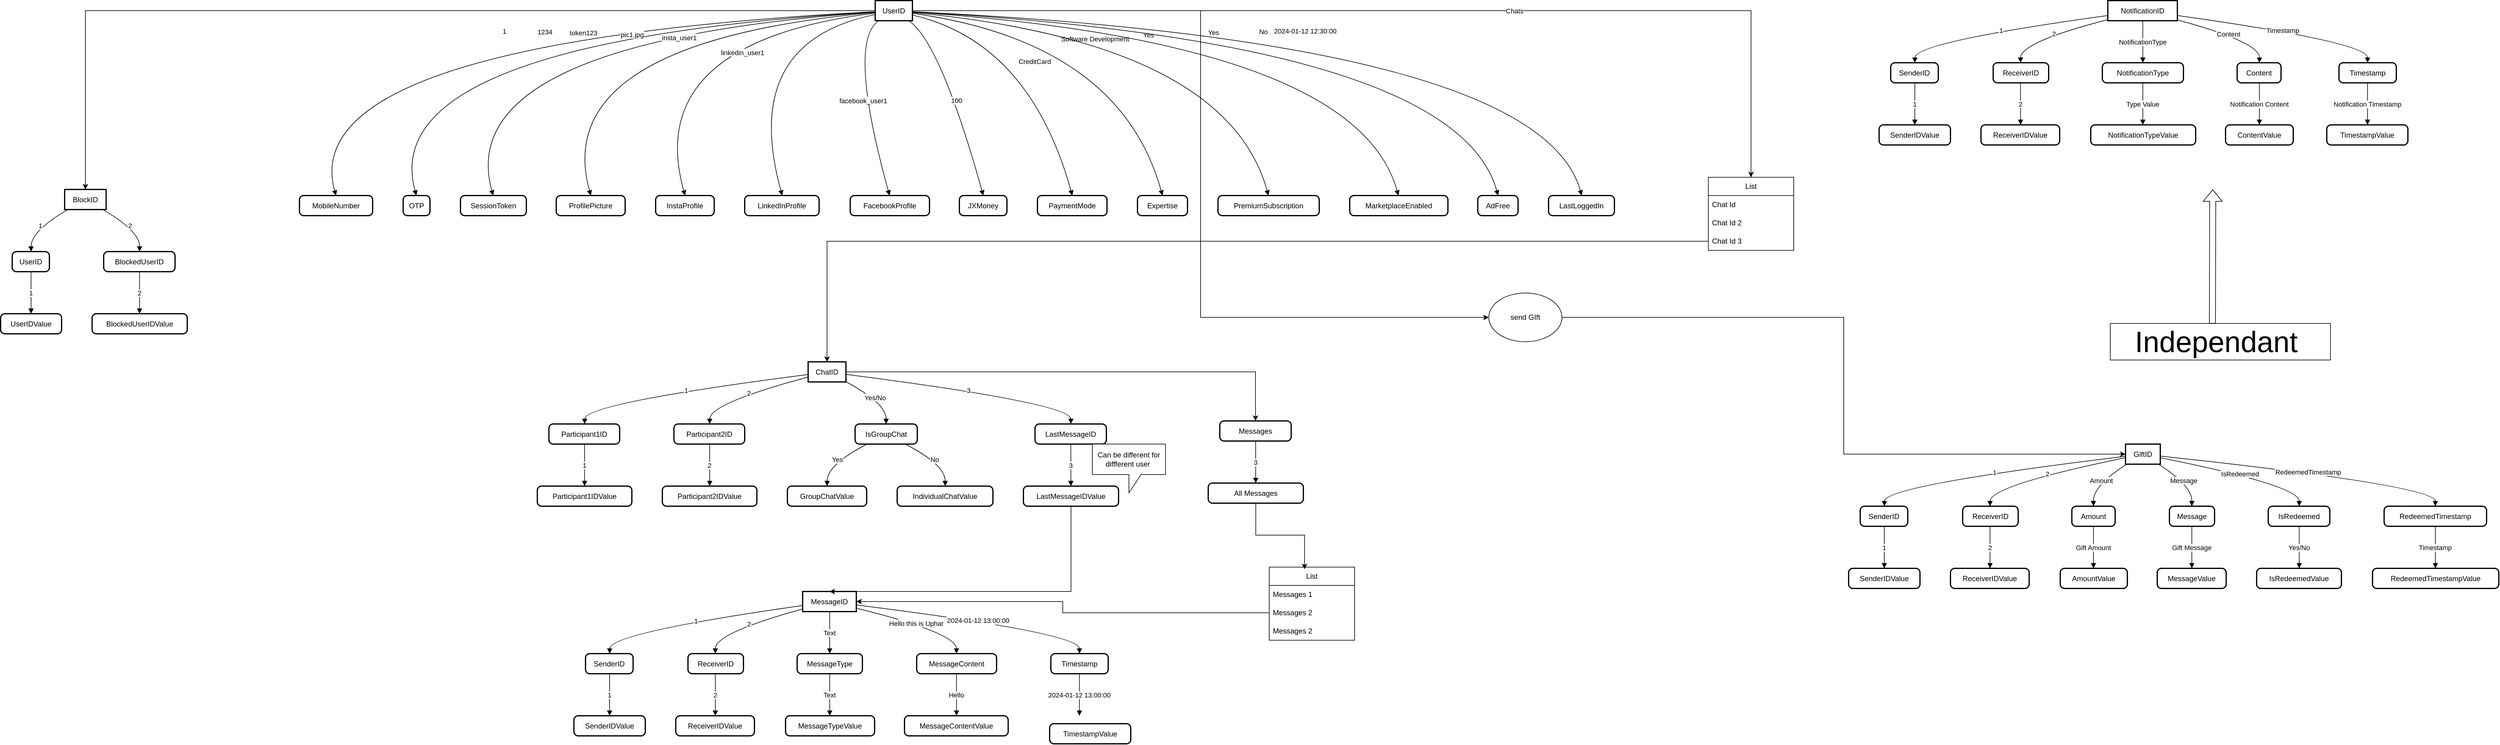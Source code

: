 <mxfile version="22.1.18" type="github" pages="2">
  <diagram id="T-DlD0FSY5_17rHUXvUn" name="Page-2">
    <mxGraphModel dx="5300" dy="2308" grid="1" gridSize="10" guides="1" tooltips="1" connect="1" arrows="1" fold="1" page="1" pageScale="1" pageWidth="1100" pageHeight="850" math="0" shadow="0">
      <root>
        <mxCell id="0" />
        <mxCell id="1" parent="0" />
        <mxCell id="Q-VkzfN-2k2z1PhAkiD1-107" style="edgeStyle=orthogonalEdgeStyle;rounded=0;orthogonalLoop=1;jettySize=auto;html=1;entryX=0.5;entryY=0;entryDx=0;entryDy=0;" edge="1" parent="1" source="Q-VkzfN-2k2z1PhAkiD1-1" target="Q-VkzfN-2k2z1PhAkiD1-84">
          <mxGeometry relative="1" as="geometry" />
        </mxCell>
        <mxCell id="Q-VkzfN-2k2z1PhAkiD1-112" style="edgeStyle=orthogonalEdgeStyle;rounded=0;orthogonalLoop=1;jettySize=auto;html=1;entryX=0.5;entryY=0;entryDx=0;entryDy=0;" edge="1" parent="1" source="Q-VkzfN-2k2z1PhAkiD1-1" target="Q-VkzfN-2k2z1PhAkiD1-108">
          <mxGeometry relative="1" as="geometry" />
        </mxCell>
        <mxCell id="Q-VkzfN-2k2z1PhAkiD1-113" value="Chats" style="edgeLabel;html=1;align=center;verticalAlign=middle;resizable=0;points=[];" vertex="1" connectable="0" parent="Q-VkzfN-2k2z1PhAkiD1-112">
          <mxGeometry x="0.197" relative="1" as="geometry">
            <mxPoint as="offset" />
          </mxGeometry>
        </mxCell>
        <mxCell id="Q-VkzfN-2k2z1PhAkiD1-164" style="edgeStyle=orthogonalEdgeStyle;rounded=0;orthogonalLoop=1;jettySize=auto;html=1;entryX=0;entryY=0.5;entryDx=0;entryDy=0;" edge="1" parent="1" source="Q-VkzfN-2k2z1PhAkiD1-165" target="Q-VkzfN-2k2z1PhAkiD1-138">
          <mxGeometry relative="1" as="geometry" />
        </mxCell>
        <mxCell id="Q-VkzfN-2k2z1PhAkiD1-1" value="UserID" style="whiteSpace=wrap;strokeWidth=2;" vertex="1" parent="1">
          <mxGeometry x="1034" y="20" width="61" height="33" as="geometry" />
        </mxCell>
        <mxCell id="Q-VkzfN-2k2z1PhAkiD1-2" value="MobileNumber" style="rounded=1;absoluteArcSize=1;arcSize=14;whiteSpace=wrap;strokeWidth=2;" vertex="1" parent="1">
          <mxGeometry x="90" y="340" width="120" height="33" as="geometry" />
        </mxCell>
        <mxCell id="Q-VkzfN-2k2z1PhAkiD1-3" value="OTP" style="rounded=1;absoluteArcSize=1;arcSize=14;whiteSpace=wrap;strokeWidth=2;" vertex="1" parent="1">
          <mxGeometry x="260" y="340" width="44" height="33" as="geometry" />
        </mxCell>
        <mxCell id="Q-VkzfN-2k2z1PhAkiD1-4" value="SessionToken" style="rounded=1;absoluteArcSize=1;arcSize=14;whiteSpace=wrap;strokeWidth=2;" vertex="1" parent="1">
          <mxGeometry x="354" y="340" width="108" height="33" as="geometry" />
        </mxCell>
        <mxCell id="Q-VkzfN-2k2z1PhAkiD1-5" value="ProfilePicture" style="rounded=1;absoluteArcSize=1;arcSize=14;whiteSpace=wrap;strokeWidth=2;" vertex="1" parent="1">
          <mxGeometry x="511" y="340" width="113" height="33" as="geometry" />
        </mxCell>
        <mxCell id="Q-VkzfN-2k2z1PhAkiD1-6" value="InstaProfile" style="rounded=1;absoluteArcSize=1;arcSize=14;whiteSpace=wrap;strokeWidth=2;" vertex="1" parent="1">
          <mxGeometry x="674" y="340" width="96" height="33" as="geometry" />
        </mxCell>
        <mxCell id="Q-VkzfN-2k2z1PhAkiD1-7" value="LinkedInProfile" style="rounded=1;absoluteArcSize=1;arcSize=14;whiteSpace=wrap;strokeWidth=2;" vertex="1" parent="1">
          <mxGeometry x="820" y="340" width="122" height="33" as="geometry" />
        </mxCell>
        <mxCell id="Q-VkzfN-2k2z1PhAkiD1-8" value="FacebookProfile" style="rounded=1;absoluteArcSize=1;arcSize=14;whiteSpace=wrap;strokeWidth=2;" vertex="1" parent="1">
          <mxGeometry x="993" y="340" width="130" height="33" as="geometry" />
        </mxCell>
        <mxCell id="Q-VkzfN-2k2z1PhAkiD1-9" value="JXMoney" style="rounded=1;absoluteArcSize=1;arcSize=14;whiteSpace=wrap;strokeWidth=2;" vertex="1" parent="1">
          <mxGeometry x="1172" y="340" width="78" height="33" as="geometry" />
        </mxCell>
        <mxCell id="Q-VkzfN-2k2z1PhAkiD1-10" value="PaymentMode" style="rounded=1;absoluteArcSize=1;arcSize=14;whiteSpace=wrap;strokeWidth=2;" vertex="1" parent="1">
          <mxGeometry x="1300" y="340" width="114" height="33" as="geometry" />
        </mxCell>
        <mxCell id="Q-VkzfN-2k2z1PhAkiD1-11" value="Expertise" style="rounded=1;absoluteArcSize=1;arcSize=14;whiteSpace=wrap;strokeWidth=2;" vertex="1" parent="1">
          <mxGeometry x="1464" y="340" width="82" height="33" as="geometry" />
        </mxCell>
        <mxCell id="Q-VkzfN-2k2z1PhAkiD1-12" value="PremiumSubscription" style="rounded=1;absoluteArcSize=1;arcSize=14;whiteSpace=wrap;strokeWidth=2;" vertex="1" parent="1">
          <mxGeometry x="1596" y="340" width="166" height="33" as="geometry" />
        </mxCell>
        <mxCell id="Q-VkzfN-2k2z1PhAkiD1-13" value="MarketplaceEnabled" style="rounded=1;absoluteArcSize=1;arcSize=14;whiteSpace=wrap;strokeWidth=2;" vertex="1" parent="1">
          <mxGeometry x="1812" y="340" width="161" height="33" as="geometry" />
        </mxCell>
        <mxCell id="Q-VkzfN-2k2z1PhAkiD1-14" value="AdFree" style="rounded=1;absoluteArcSize=1;arcSize=14;whiteSpace=wrap;strokeWidth=2;" vertex="1" parent="1">
          <mxGeometry x="2022" y="340" width="66" height="33" as="geometry" />
        </mxCell>
        <mxCell id="Q-VkzfN-2k2z1PhAkiD1-15" value="LastLoggedIn" style="rounded=1;absoluteArcSize=1;arcSize=14;whiteSpace=wrap;strokeWidth=2;" vertex="1" parent="1">
          <mxGeometry x="2138" y="340" width="108" height="33" as="geometry" />
        </mxCell>
        <mxCell id="Q-VkzfN-2k2z1PhAkiD1-16" value="1" style="curved=1;startArrow=none;endArrow=block;exitX=-0.002;exitY=0.554;entryX=0.499;entryY=-0.006;rounded=0;" edge="1" parent="1" source="Q-VkzfN-2k2z1PhAkiD1-1" target="Q-VkzfN-2k2z1PhAkiD1-2">
          <mxGeometry relative="1" as="geometry">
            <Array as="points">
              <mxPoint x="80" y="88" />
            </Array>
          </mxGeometry>
        </mxCell>
        <mxCell id="Q-VkzfN-2k2z1PhAkiD1-17" value="1234" style="curved=1;startArrow=none;endArrow=block;exitX=-0.002;exitY=0.561;entryX=0.494;entryY=-0.006;rounded=0;" edge="1" parent="1" source="Q-VkzfN-2k2z1PhAkiD1-1" target="Q-VkzfN-2k2z1PhAkiD1-3">
          <mxGeometry relative="1" as="geometry">
            <Array as="points">
              <mxPoint x="212" y="88" />
            </Array>
          </mxGeometry>
        </mxCell>
        <mxCell id="Q-VkzfN-2k2z1PhAkiD1-18" value="token123" style="curved=1;startArrow=none;endArrow=block;exitX=-0.002;exitY=0.571;entryX=0.496;entryY=-0.006;rounded=0;" edge="1" parent="1" source="Q-VkzfN-2k2z1PhAkiD1-1" target="Q-VkzfN-2k2z1PhAkiD1-4">
          <mxGeometry relative="1" as="geometry">
            <Array as="points">
              <mxPoint x="338" y="88" />
            </Array>
          </mxGeometry>
        </mxCell>
        <mxCell id="Q-VkzfN-2k2z1PhAkiD1-19" value="pic1.jpg" style="curved=1;startArrow=none;endArrow=block;exitX=-0.002;exitY=0.589;entryX=0.502;entryY=-0.006;rounded=0;" edge="1" parent="1" source="Q-VkzfN-2k2z1PhAkiD1-1" target="Q-VkzfN-2k2z1PhAkiD1-5">
          <mxGeometry relative="1" as="geometry">
            <Array as="points">
              <mxPoint x="498" y="88" />
            </Array>
          </mxGeometry>
        </mxCell>
        <mxCell id="Q-VkzfN-2k2z1PhAkiD1-20" value="insta_user1" style="curved=1;startArrow=none;endArrow=block;exitX=-0.002;exitY=0.62;entryX=0.503;entryY=-0.006;rounded=0;" edge="1" parent="1" source="Q-VkzfN-2k2z1PhAkiD1-1" target="Q-VkzfN-2k2z1PhAkiD1-6">
          <mxGeometry relative="1" as="geometry">
            <Array as="points">
              <mxPoint x="652" y="88" />
            </Array>
          </mxGeometry>
        </mxCell>
        <mxCell id="Q-VkzfN-2k2z1PhAkiD1-21" value="linkedin_user1" style="curved=1;startArrow=none;endArrow=block;exitX=-0.002;exitY=0.692;entryX=0.505;entryY=-0.006;rounded=0;" edge="1" parent="1" source="Q-VkzfN-2k2z1PhAkiD1-1" target="Q-VkzfN-2k2z1PhAkiD1-7">
          <mxGeometry relative="1" as="geometry">
            <Array as="points">
              <mxPoint x="812" y="88" />
            </Array>
          </mxGeometry>
        </mxCell>
        <mxCell id="Q-VkzfN-2k2z1PhAkiD1-22" value="facebook_user1" style="curved=1;startArrow=none;endArrow=block;exitX=0.085;exitY=1.012;entryX=0.497;entryY=-0.006;rounded=0;" edge="1" parent="1" source="Q-VkzfN-2k2z1PhAkiD1-1" target="Q-VkzfN-2k2z1PhAkiD1-8">
          <mxGeometry relative="1" as="geometry">
            <Array as="points">
              <mxPoint x="988" y="88" />
            </Array>
          </mxGeometry>
        </mxCell>
        <mxCell id="Q-VkzfN-2k2z1PhAkiD1-23" value="100" style="curved=1;startArrow=none;endArrow=block;exitX=0.911;exitY=1.012;entryX=0.503;entryY=-0.006;rounded=0;" edge="1" parent="1" source="Q-VkzfN-2k2z1PhAkiD1-1" target="Q-VkzfN-2k2z1PhAkiD1-9">
          <mxGeometry relative="1" as="geometry">
            <Array as="points">
              <mxPoint x="1141" y="88" />
            </Array>
          </mxGeometry>
        </mxCell>
        <mxCell id="Q-VkzfN-2k2z1PhAkiD1-24" value="CreditCard" style="curved=1;startArrow=none;endArrow=block;exitX=0.999;exitY=0.717;entryX=0.502;entryY=-0.006;rounded=0;" edge="1" parent="1" source="Q-VkzfN-2k2z1PhAkiD1-1" target="Q-VkzfN-2k2z1PhAkiD1-10">
          <mxGeometry relative="1" as="geometry">
            <Array as="points">
              <mxPoint x="1287" y="88" />
            </Array>
          </mxGeometry>
        </mxCell>
        <mxCell id="Q-VkzfN-2k2z1PhAkiD1-25" value="Software Development" style="curved=1;startArrow=none;endArrow=block;exitX=0.999;exitY=0.633;entryX=0.501;entryY=-0.006;rounded=0;" edge="1" parent="1" source="Q-VkzfN-2k2z1PhAkiD1-1" target="Q-VkzfN-2k2z1PhAkiD1-11">
          <mxGeometry relative="1" as="geometry">
            <Array as="points">
              <mxPoint x="1435" y="88" />
            </Array>
          </mxGeometry>
        </mxCell>
        <mxCell id="Q-VkzfN-2k2z1PhAkiD1-26" value="Yes" style="curved=1;startArrow=none;endArrow=block;exitX=0.999;exitY=0.593;entryX=0.499;entryY=-0.006;rounded=0;" edge="1" parent="1" source="Q-VkzfN-2k2z1PhAkiD1-1" target="Q-VkzfN-2k2z1PhAkiD1-12">
          <mxGeometry relative="1" as="geometry">
            <Array as="points">
              <mxPoint x="1609" y="88" />
            </Array>
          </mxGeometry>
        </mxCell>
        <mxCell id="Q-VkzfN-2k2z1PhAkiD1-27" value="Yes" style="curved=1;startArrow=none;endArrow=block;exitX=0.999;exitY=0.568;entryX=0.496;entryY=-0.006;rounded=0;" edge="1" parent="1" source="Q-VkzfN-2k2z1PhAkiD1-1" target="Q-VkzfN-2k2z1PhAkiD1-13">
          <mxGeometry relative="1" as="geometry">
            <Array as="points">
              <mxPoint x="1822" y="88" />
            </Array>
          </mxGeometry>
        </mxCell>
        <mxCell id="Q-VkzfN-2k2z1PhAkiD1-28" value="No" style="curved=1;startArrow=none;endArrow=block;exitX=0.999;exitY=0.557;entryX=0.505;entryY=-0.006;rounded=0;" edge="1" parent="1" source="Q-VkzfN-2k2z1PhAkiD1-1" target="Q-VkzfN-2k2z1PhAkiD1-14">
          <mxGeometry relative="1" as="geometry">
            <Array as="points">
              <mxPoint x="1985" y="88" />
            </Array>
          </mxGeometry>
        </mxCell>
        <mxCell id="Q-VkzfN-2k2z1PhAkiD1-29" value="2024-01-12 12:30:00" style="curved=1;startArrow=none;endArrow=block;exitX=0.999;exitY=0.551;entryX=0.504;entryY=-0.006;rounded=0;" edge="1" parent="1" source="Q-VkzfN-2k2z1PhAkiD1-1" target="Q-VkzfN-2k2z1PhAkiD1-15">
          <mxGeometry relative="1" as="geometry">
            <Array as="points">
              <mxPoint x="2122" y="88" />
            </Array>
          </mxGeometry>
        </mxCell>
        <mxCell id="Q-VkzfN-2k2z1PhAkiD1-43" value="MessageID" style="whiteSpace=wrap;strokeWidth=2;" vertex="1" parent="1">
          <mxGeometry x="915" y="990" width="88" height="33" as="geometry" />
        </mxCell>
        <mxCell id="Q-VkzfN-2k2z1PhAkiD1-44" value="SenderID" style="rounded=1;absoluteArcSize=1;arcSize=14;whiteSpace=wrap;strokeWidth=2;" vertex="1" parent="1">
          <mxGeometry x="559" y="1092" width="78" height="33" as="geometry" />
        </mxCell>
        <mxCell id="Q-VkzfN-2k2z1PhAkiD1-45" value="ReceiverID" style="rounded=1;absoluteArcSize=1;arcSize=14;whiteSpace=wrap;strokeWidth=2;" vertex="1" parent="1">
          <mxGeometry x="727" y="1092" width="91" height="33" as="geometry" />
        </mxCell>
        <mxCell id="Q-VkzfN-2k2z1PhAkiD1-46" value="MessageType" style="rounded=1;absoluteArcSize=1;arcSize=14;whiteSpace=wrap;strokeWidth=2;" vertex="1" parent="1">
          <mxGeometry x="906" y="1092" width="107" height="33" as="geometry" />
        </mxCell>
        <mxCell id="Q-VkzfN-2k2z1PhAkiD1-47" value="MessageContent" style="rounded=1;absoluteArcSize=1;arcSize=14;whiteSpace=wrap;strokeWidth=2;" vertex="1" parent="1">
          <mxGeometry x="1102" y="1092" width="131" height="33" as="geometry" />
        </mxCell>
        <mxCell id="Q-VkzfN-2k2z1PhAkiD1-48" value="Timestamp" style="rounded=1;absoluteArcSize=1;arcSize=14;whiteSpace=wrap;strokeWidth=2;" vertex="1" parent="1">
          <mxGeometry x="1322" y="1092" width="94" height="33" as="geometry" />
        </mxCell>
        <mxCell id="Q-VkzfN-2k2z1PhAkiD1-49" value="SenderIDValue" style="rounded=1;absoluteArcSize=1;arcSize=14;whiteSpace=wrap;strokeWidth=2;" vertex="1" parent="1">
          <mxGeometry x="540" y="1194" width="117" height="33" as="geometry" />
        </mxCell>
        <mxCell id="Q-VkzfN-2k2z1PhAkiD1-50" value="ReceiverIDValue" style="rounded=1;absoluteArcSize=1;arcSize=14;whiteSpace=wrap;strokeWidth=2;" vertex="1" parent="1">
          <mxGeometry x="707" y="1194" width="129" height="33" as="geometry" />
        </mxCell>
        <mxCell id="Q-VkzfN-2k2z1PhAkiD1-51" value="MessageTypeValue" style="rounded=1;absoluteArcSize=1;arcSize=14;whiteSpace=wrap;strokeWidth=2;" vertex="1" parent="1">
          <mxGeometry x="887" y="1194" width="146" height="33" as="geometry" />
        </mxCell>
        <mxCell id="Q-VkzfN-2k2z1PhAkiD1-52" value="MessageContentValue" style="rounded=1;absoluteArcSize=1;arcSize=14;whiteSpace=wrap;strokeWidth=2;" vertex="1" parent="1">
          <mxGeometry x="1082" y="1194" width="170" height="33" as="geometry" />
        </mxCell>
        <mxCell id="Q-VkzfN-2k2z1PhAkiD1-53" value="TimestampValue" style="rounded=1;absoluteArcSize=1;arcSize=14;whiteSpace=wrap;strokeWidth=2;" vertex="1" parent="1">
          <mxGeometry x="1320" y="1207" width="133" height="33" as="geometry" />
        </mxCell>
        <mxCell id="Q-VkzfN-2k2z1PhAkiD1-54" value="1" style="curved=1;startArrow=none;endArrow=block;exitX=0.004;exitY=0.695;entryX=0.507;entryY=-0.006;rounded=0;" edge="1" parent="1" source="Q-VkzfN-2k2z1PhAkiD1-43" target="Q-VkzfN-2k2z1PhAkiD1-44">
          <mxGeometry relative="1" as="geometry">
            <Array as="points">
              <mxPoint x="599" y="1058" />
            </Array>
          </mxGeometry>
        </mxCell>
        <mxCell id="Q-VkzfN-2k2z1PhAkiD1-55" value="2" style="curved=1;startArrow=none;endArrow=block;exitX=0.004;exitY=0.869;entryX=0.493;entryY=-0.006;rounded=0;" edge="1" parent="1" source="Q-VkzfN-2k2z1PhAkiD1-43" target="Q-VkzfN-2k2z1PhAkiD1-45">
          <mxGeometry relative="1" as="geometry">
            <Array as="points">
              <mxPoint x="772" y="1058" />
            </Array>
          </mxGeometry>
        </mxCell>
        <mxCell id="Q-VkzfN-2k2z1PhAkiD1-56" value="Text" style="curved=1;startArrow=none;endArrow=block;exitX=0.505;exitY=1.012;entryX=0.499;entryY=-0.006;rounded=0;" edge="1" parent="1" source="Q-VkzfN-2k2z1PhAkiD1-43" target="Q-VkzfN-2k2z1PhAkiD1-46">
          <mxGeometry relative="1" as="geometry">
            <Array as="points" />
          </mxGeometry>
        </mxCell>
        <mxCell id="Q-VkzfN-2k2z1PhAkiD1-57" value="Hello this is Uphar" style="curved=1;startArrow=none;endArrow=block;exitX=1.007;exitY=0.834;entryX=0.498;entryY=-0.006;rounded=0;" edge="1" parent="1" source="Q-VkzfN-2k2z1PhAkiD1-43" target="Q-VkzfN-2k2z1PhAkiD1-47">
          <mxGeometry relative="1" as="geometry">
            <Array as="points">
              <mxPoint x="1167" y="1058" />
            </Array>
          </mxGeometry>
        </mxCell>
        <mxCell id="Q-VkzfN-2k2z1PhAkiD1-58" value="2024-01-12 13:00:00" style="curved=1;startArrow=none;endArrow=block;exitX=1.007;exitY=0.672;entryX=0.498;entryY=-0.006;rounded=0;" edge="1" parent="1" source="Q-VkzfN-2k2z1PhAkiD1-43" target="Q-VkzfN-2k2z1PhAkiD1-48">
          <mxGeometry relative="1" as="geometry">
            <Array as="points">
              <mxPoint x="1369" y="1058" />
            </Array>
          </mxGeometry>
        </mxCell>
        <mxCell id="Q-VkzfN-2k2z1PhAkiD1-59" value="1" style="curved=1;startArrow=none;endArrow=block;exitX=0.507;exitY=1.006;entryX=0.5;entryY=-0.012;rounded=0;" edge="1" parent="1" source="Q-VkzfN-2k2z1PhAkiD1-44" target="Q-VkzfN-2k2z1PhAkiD1-49">
          <mxGeometry relative="1" as="geometry">
            <Array as="points" />
          </mxGeometry>
        </mxCell>
        <mxCell id="Q-VkzfN-2k2z1PhAkiD1-60" value="2" style="curved=1;startArrow=none;endArrow=block;exitX=0.493;exitY=1.006;entryX=0.503;entryY=-0.012;rounded=0;" edge="1" parent="1" source="Q-VkzfN-2k2z1PhAkiD1-45" target="Q-VkzfN-2k2z1PhAkiD1-50">
          <mxGeometry relative="1" as="geometry">
            <Array as="points" />
          </mxGeometry>
        </mxCell>
        <mxCell id="Q-VkzfN-2k2z1PhAkiD1-61" value="Text" style="curved=1;startArrow=none;endArrow=block;exitX=0.499;exitY=1.006;entryX=0.496;entryY=-0.012;rounded=0;" edge="1" parent="1" source="Q-VkzfN-2k2z1PhAkiD1-46" target="Q-VkzfN-2k2z1PhAkiD1-51">
          <mxGeometry relative="1" as="geometry">
            <Array as="points" />
          </mxGeometry>
        </mxCell>
        <mxCell id="Q-VkzfN-2k2z1PhAkiD1-62" value="Hello" style="curved=1;startArrow=none;endArrow=block;exitX=0.498;exitY=1.006;entryX=0.502;entryY=-0.012;rounded=0;" edge="1" parent="1" source="Q-VkzfN-2k2z1PhAkiD1-47" target="Q-VkzfN-2k2z1PhAkiD1-52">
          <mxGeometry relative="1" as="geometry">
            <Array as="points" />
          </mxGeometry>
        </mxCell>
        <mxCell id="Q-VkzfN-2k2z1PhAkiD1-63" value="2024-01-12 13:00:00" style="curved=1;startArrow=none;endArrow=block;exitX=0.498;exitY=1.006;entryX=0.502;entryY=-0.012;rounded=0;" edge="1" parent="1" source="Q-VkzfN-2k2z1PhAkiD1-48">
          <mxGeometry relative="1" as="geometry">
            <Array as="points" />
            <mxPoint x="1368.796" y="1194" as="targetPoint" />
          </mxGeometry>
        </mxCell>
        <mxCell id="Q-VkzfN-2k2z1PhAkiD1-99" style="edgeStyle=orthogonalEdgeStyle;rounded=0;orthogonalLoop=1;jettySize=auto;html=1;" edge="1" parent="1" source="Q-VkzfN-2k2z1PhAkiD1-64" target="Q-VkzfN-2k2z1PhAkiD1-96">
          <mxGeometry relative="1" as="geometry" />
        </mxCell>
        <mxCell id="Q-VkzfN-2k2z1PhAkiD1-64" value="ChatID" style="whiteSpace=wrap;strokeWidth=2;" vertex="1" parent="1">
          <mxGeometry x="924" y="613" width="62" height="33" as="geometry" />
        </mxCell>
        <mxCell id="Q-VkzfN-2k2z1PhAkiD1-65" value="Participant1ID" style="rounded=1;absoluteArcSize=1;arcSize=14;whiteSpace=wrap;strokeWidth=2;" vertex="1" parent="1">
          <mxGeometry x="499" y="715" width="116" height="33" as="geometry" />
        </mxCell>
        <mxCell id="Q-VkzfN-2k2z1PhAkiD1-66" value="Participant2ID" style="rounded=1;absoluteArcSize=1;arcSize=14;whiteSpace=wrap;strokeWidth=2;" vertex="1" parent="1">
          <mxGeometry x="704" y="715" width="116" height="33" as="geometry" />
        </mxCell>
        <mxCell id="Q-VkzfN-2k2z1PhAkiD1-67" value="IsGroupChat" style="rounded=1;absoluteArcSize=1;arcSize=14;whiteSpace=wrap;strokeWidth=2;" vertex="1" parent="1">
          <mxGeometry x="1001" y="715" width="102" height="33" as="geometry" />
        </mxCell>
        <mxCell id="Q-VkzfN-2k2z1PhAkiD1-68" value="LastMessageID" style="rounded=1;absoluteArcSize=1;arcSize=14;whiteSpace=wrap;strokeWidth=2;" vertex="1" parent="1">
          <mxGeometry x="1296" y="715" width="117" height="33" as="geometry" />
        </mxCell>
        <mxCell id="Q-VkzfN-2k2z1PhAkiD1-69" value="Participant1IDValue" style="rounded=1;absoluteArcSize=1;arcSize=14;whiteSpace=wrap;strokeWidth=2;" vertex="1" parent="1">
          <mxGeometry x="480" y="817" width="155" height="33" as="geometry" />
        </mxCell>
        <mxCell id="Q-VkzfN-2k2z1PhAkiD1-70" value="Participant2IDValue" style="rounded=1;absoluteArcSize=1;arcSize=14;whiteSpace=wrap;strokeWidth=2;" vertex="1" parent="1">
          <mxGeometry x="685" y="817" width="155" height="33" as="geometry" />
        </mxCell>
        <mxCell id="Q-VkzfN-2k2z1PhAkiD1-71" value="GroupChatValue" style="rounded=1;absoluteArcSize=1;arcSize=14;whiteSpace=wrap;strokeWidth=2;" vertex="1" parent="1">
          <mxGeometry x="890" y="817" width="130" height="33" as="geometry" />
        </mxCell>
        <mxCell id="Q-VkzfN-2k2z1PhAkiD1-72" value="IndividualChatValue" style="rounded=1;absoluteArcSize=1;arcSize=14;whiteSpace=wrap;strokeWidth=2;" vertex="1" parent="1">
          <mxGeometry x="1070" y="817" width="157" height="33" as="geometry" />
        </mxCell>
        <mxCell id="Q-VkzfN-2k2z1PhAkiD1-94" style="edgeStyle=orthogonalEdgeStyle;rounded=0;orthogonalLoop=1;jettySize=auto;html=1;entryX=0.5;entryY=0;entryDx=0;entryDy=0;" edge="1" parent="1" source="Q-VkzfN-2k2z1PhAkiD1-73" target="Q-VkzfN-2k2z1PhAkiD1-43">
          <mxGeometry relative="1" as="geometry">
            <Array as="points">
              <mxPoint x="1355" y="990" />
            </Array>
          </mxGeometry>
        </mxCell>
        <mxCell id="Q-VkzfN-2k2z1PhAkiD1-73" value="LastMessageIDValue" style="rounded=1;absoluteArcSize=1;arcSize=14;whiteSpace=wrap;strokeWidth=2;" vertex="1" parent="1">
          <mxGeometry x="1277" y="817" width="156" height="33" as="geometry" />
        </mxCell>
        <mxCell id="Q-VkzfN-2k2z1PhAkiD1-74" value="1" style="curved=1;startArrow=none;endArrow=block;exitX=0.007;exitY=0.627;entryX=0.505;entryY=-0.006;rounded=0;" edge="1" parent="1" source="Q-VkzfN-2k2z1PhAkiD1-64" target="Q-VkzfN-2k2z1PhAkiD1-65">
          <mxGeometry relative="1" as="geometry">
            <Array as="points">
              <mxPoint x="558" y="681" />
            </Array>
          </mxGeometry>
        </mxCell>
        <mxCell id="Q-VkzfN-2k2z1PhAkiD1-75" value="2" style="curved=1;startArrow=none;endArrow=block;exitX=0.007;exitY=0.755;entryX=0.505;entryY=-0.006;rounded=0;" edge="1" parent="1" source="Q-VkzfN-2k2z1PhAkiD1-64" target="Q-VkzfN-2k2z1PhAkiD1-66">
          <mxGeometry relative="1" as="geometry">
            <Array as="points">
              <mxPoint x="763" y="681" />
            </Array>
          </mxGeometry>
        </mxCell>
        <mxCell id="Q-VkzfN-2k2z1PhAkiD1-76" value="Yes/No" style="curved=1;startArrow=none;endArrow=block;exitX=1.013;exitY=1.005;entryX=0.499;entryY=-0.006;rounded=0;" edge="1" parent="1" source="Q-VkzfN-2k2z1PhAkiD1-64" target="Q-VkzfN-2k2z1PhAkiD1-67">
          <mxGeometry relative="1" as="geometry">
            <Array as="points">
              <mxPoint x="1052" y="681" />
            </Array>
          </mxGeometry>
        </mxCell>
        <mxCell id="Q-VkzfN-2k2z1PhAkiD1-77" value="3" style="curved=1;startArrow=none;endArrow=block;exitX=1.013;exitY=0.626;entryX=0.502;entryY=-0.006;rounded=0;" edge="1" parent="1" source="Q-VkzfN-2k2z1PhAkiD1-64" target="Q-VkzfN-2k2z1PhAkiD1-68">
          <mxGeometry relative="1" as="geometry">
            <Array as="points">
              <mxPoint x="1355" y="681" />
            </Array>
          </mxGeometry>
        </mxCell>
        <mxCell id="Q-VkzfN-2k2z1PhAkiD1-78" value="1" style="curved=1;startArrow=none;endArrow=block;exitX=0.505;exitY=1.006;entryX=0.5;entryY=-0.012;rounded=0;" edge="1" parent="1" source="Q-VkzfN-2k2z1PhAkiD1-65" target="Q-VkzfN-2k2z1PhAkiD1-69">
          <mxGeometry relative="1" as="geometry">
            <Array as="points" />
          </mxGeometry>
        </mxCell>
        <mxCell id="Q-VkzfN-2k2z1PhAkiD1-79" value="2" style="curved=1;startArrow=none;endArrow=block;exitX=0.505;exitY=1.006;entryX=0.501;entryY=-0.012;rounded=0;" edge="1" parent="1" source="Q-VkzfN-2k2z1PhAkiD1-66" target="Q-VkzfN-2k2z1PhAkiD1-70">
          <mxGeometry relative="1" as="geometry">
            <Array as="points" />
          </mxGeometry>
        </mxCell>
        <mxCell id="Q-VkzfN-2k2z1PhAkiD1-80" value="Yes" style="curved=1;startArrow=none;endArrow=block;exitX=0.188;exitY=1.006;entryX=0.501;entryY=-0.012;rounded=0;" edge="1" parent="1" source="Q-VkzfN-2k2z1PhAkiD1-67" target="Q-VkzfN-2k2z1PhAkiD1-71">
          <mxGeometry relative="1" as="geometry">
            <Array as="points">
              <mxPoint x="955" y="782" />
            </Array>
          </mxGeometry>
        </mxCell>
        <mxCell id="Q-VkzfN-2k2z1PhAkiD1-81" value="No" style="curved=1;startArrow=none;endArrow=block;exitX=0.81;exitY=1.006;entryX=0.501;entryY=-0.012;rounded=0;" edge="1" parent="1" source="Q-VkzfN-2k2z1PhAkiD1-67" target="Q-VkzfN-2k2z1PhAkiD1-72">
          <mxGeometry relative="1" as="geometry">
            <Array as="points">
              <mxPoint x="1149" y="782" />
            </Array>
          </mxGeometry>
        </mxCell>
        <mxCell id="Q-VkzfN-2k2z1PhAkiD1-82" value="3" style="curved=1;startArrow=none;endArrow=block;exitX=0.502;exitY=1.006;entryX=0.499;entryY=-0.012;rounded=0;" edge="1" parent="1" source="Q-VkzfN-2k2z1PhAkiD1-68" target="Q-VkzfN-2k2z1PhAkiD1-73">
          <mxGeometry relative="1" as="geometry">
            <Array as="points" />
          </mxGeometry>
        </mxCell>
        <mxCell id="Q-VkzfN-2k2z1PhAkiD1-84" value="BlockID" style="whiteSpace=wrap;strokeWidth=2;" vertex="1" parent="1">
          <mxGeometry x="-295" y="330" width="68" height="33" as="geometry" />
        </mxCell>
        <mxCell id="Q-VkzfN-2k2z1PhAkiD1-85" value="UserID" style="rounded=1;absoluteArcSize=1;arcSize=14;whiteSpace=wrap;strokeWidth=2;" vertex="1" parent="1">
          <mxGeometry x="-381" y="432" width="61" height="33" as="geometry" />
        </mxCell>
        <mxCell id="Q-VkzfN-2k2z1PhAkiD1-86" value="BlockedUserID" style="rounded=1;absoluteArcSize=1;arcSize=14;whiteSpace=wrap;strokeWidth=2;" vertex="1" parent="1">
          <mxGeometry x="-231" y="432" width="117" height="33" as="geometry" />
        </mxCell>
        <mxCell id="Q-VkzfN-2k2z1PhAkiD1-87" value="UserIDValue" style="rounded=1;absoluteArcSize=1;arcSize=14;whiteSpace=wrap;strokeWidth=2;" vertex="1" parent="1">
          <mxGeometry x="-400" y="534" width="100" height="33" as="geometry" />
        </mxCell>
        <mxCell id="Q-VkzfN-2k2z1PhAkiD1-88" value="BlockedUserIDValue" style="rounded=1;absoluteArcSize=1;arcSize=14;whiteSpace=wrap;strokeWidth=2;" vertex="1" parent="1">
          <mxGeometry x="-250" y="534" width="156" height="33" as="geometry" />
        </mxCell>
        <mxCell id="Q-VkzfN-2k2z1PhAkiD1-89" value="1" style="curved=1;startArrow=none;endArrow=block;exitX=0.069;exitY=1.012;entryX=0.507;entryY=-0.006;rounded=0;" edge="1" parent="1" source="Q-VkzfN-2k2z1PhAkiD1-84" target="Q-VkzfN-2k2z1PhAkiD1-85">
          <mxGeometry relative="1" as="geometry">
            <Array as="points">
              <mxPoint x="-350" y="398" />
            </Array>
          </mxGeometry>
        </mxCell>
        <mxCell id="Q-VkzfN-2k2z1PhAkiD1-90" value="2" style="curved=1;startArrow=none;endArrow=block;exitX=0.927;exitY=1.012;entryX=0.503;entryY=-0.006;rounded=0;" edge="1" parent="1" source="Q-VkzfN-2k2z1PhAkiD1-84" target="Q-VkzfN-2k2z1PhAkiD1-86">
          <mxGeometry relative="1" as="geometry">
            <Array as="points">
              <mxPoint x="-172" y="398" />
            </Array>
          </mxGeometry>
        </mxCell>
        <mxCell id="Q-VkzfN-2k2z1PhAkiD1-91" value="1" style="curved=1;startArrow=none;endArrow=block;exitX=0.507;exitY=1.006;entryX=0.499;entryY=-0.012;rounded=0;" edge="1" parent="1" source="Q-VkzfN-2k2z1PhAkiD1-85" target="Q-VkzfN-2k2z1PhAkiD1-87">
          <mxGeometry relative="1" as="geometry">
            <Array as="points" />
          </mxGeometry>
        </mxCell>
        <mxCell id="Q-VkzfN-2k2z1PhAkiD1-92" value="2" style="curved=1;startArrow=none;endArrow=block;exitX=0.503;exitY=1.006;entryX=0.499;entryY=-0.012;rounded=0;" edge="1" parent="1" source="Q-VkzfN-2k2z1PhAkiD1-86" target="Q-VkzfN-2k2z1PhAkiD1-88">
          <mxGeometry relative="1" as="geometry">
            <Array as="points" />
          </mxGeometry>
        </mxCell>
        <mxCell id="Q-VkzfN-2k2z1PhAkiD1-96" value="Messages" style="rounded=1;absoluteArcSize=1;arcSize=14;whiteSpace=wrap;strokeWidth=2;" vertex="1" parent="1">
          <mxGeometry x="1599" y="710" width="117" height="33" as="geometry" />
        </mxCell>
        <mxCell id="Q-VkzfN-2k2z1PhAkiD1-97" value="All Messages" style="rounded=1;absoluteArcSize=1;arcSize=14;whiteSpace=wrap;strokeWidth=2;" vertex="1" parent="1">
          <mxGeometry x="1580" y="812" width="156" height="33" as="geometry" />
        </mxCell>
        <mxCell id="Q-VkzfN-2k2z1PhAkiD1-98" value="3" style="curved=1;startArrow=none;endArrow=block;exitX=0.502;exitY=1.006;entryX=0.499;entryY=-0.012;rounded=0;" edge="1" source="Q-VkzfN-2k2z1PhAkiD1-96" target="Q-VkzfN-2k2z1PhAkiD1-97" parent="1">
          <mxGeometry relative="1" as="geometry">
            <Array as="points" />
          </mxGeometry>
        </mxCell>
        <mxCell id="Q-VkzfN-2k2z1PhAkiD1-100" value="List" style="swimlane;fontStyle=0;childLayout=stackLayout;horizontal=1;startSize=30;horizontalStack=0;resizeParent=1;resizeParentMax=0;resizeLast=0;collapsible=1;marginBottom=0;whiteSpace=wrap;html=1;" vertex="1" parent="1">
          <mxGeometry x="1680" y="950" width="140" height="120" as="geometry" />
        </mxCell>
        <mxCell id="Q-VkzfN-2k2z1PhAkiD1-101" value="Messages 1" style="text;strokeColor=none;fillColor=none;align=left;verticalAlign=middle;spacingLeft=4;spacingRight=4;overflow=hidden;points=[[0,0.5],[1,0.5]];portConstraint=eastwest;rotatable=0;whiteSpace=wrap;html=1;" vertex="1" parent="Q-VkzfN-2k2z1PhAkiD1-100">
          <mxGeometry y="30" width="140" height="30" as="geometry" />
        </mxCell>
        <mxCell id="Q-VkzfN-2k2z1PhAkiD1-102" value="Messages 2" style="text;strokeColor=none;fillColor=none;align=left;verticalAlign=middle;spacingLeft=4;spacingRight=4;overflow=hidden;points=[[0,0.5],[1,0.5]];portConstraint=eastwest;rotatable=0;whiteSpace=wrap;html=1;" vertex="1" parent="Q-VkzfN-2k2z1PhAkiD1-100">
          <mxGeometry y="60" width="140" height="30" as="geometry" />
        </mxCell>
        <mxCell id="Q-VkzfN-2k2z1PhAkiD1-103" value="Messages 2" style="text;strokeColor=none;fillColor=none;align=left;verticalAlign=middle;spacingLeft=4;spacingRight=4;overflow=hidden;points=[[0,0.5],[1,0.5]];portConstraint=eastwest;rotatable=0;whiteSpace=wrap;html=1;" vertex="1" parent="Q-VkzfN-2k2z1PhAkiD1-100">
          <mxGeometry y="90" width="140" height="30" as="geometry" />
        </mxCell>
        <mxCell id="Q-VkzfN-2k2z1PhAkiD1-104" style="edgeStyle=orthogonalEdgeStyle;rounded=0;orthogonalLoop=1;jettySize=auto;html=1;entryX=0.414;entryY=0.028;entryDx=0;entryDy=0;entryPerimeter=0;" edge="1" parent="1" source="Q-VkzfN-2k2z1PhAkiD1-97" target="Q-VkzfN-2k2z1PhAkiD1-100">
          <mxGeometry relative="1" as="geometry" />
        </mxCell>
        <mxCell id="Q-VkzfN-2k2z1PhAkiD1-105" style="edgeStyle=orthogonalEdgeStyle;rounded=0;orthogonalLoop=1;jettySize=auto;html=1;entryX=1;entryY=0.5;entryDx=0;entryDy=0;" edge="1" parent="1" source="Q-VkzfN-2k2z1PhAkiD1-102" target="Q-VkzfN-2k2z1PhAkiD1-43">
          <mxGeometry relative="1" as="geometry" />
        </mxCell>
        <mxCell id="Q-VkzfN-2k2z1PhAkiD1-106" value="Can be different for diffferent user&amp;nbsp;" style="shape=callout;whiteSpace=wrap;html=1;perimeter=calloutPerimeter;" vertex="1" parent="1">
          <mxGeometry x="1390" y="748" width="120" height="80" as="geometry" />
        </mxCell>
        <mxCell id="Q-VkzfN-2k2z1PhAkiD1-108" value="List" style="swimlane;fontStyle=0;childLayout=stackLayout;horizontal=1;startSize=30;horizontalStack=0;resizeParent=1;resizeParentMax=0;resizeLast=0;collapsible=1;marginBottom=0;whiteSpace=wrap;html=1;" vertex="1" parent="1">
          <mxGeometry x="2400" y="310" width="140" height="120" as="geometry" />
        </mxCell>
        <mxCell id="Q-VkzfN-2k2z1PhAkiD1-109" value="Chat Id" style="text;strokeColor=none;fillColor=none;align=left;verticalAlign=middle;spacingLeft=4;spacingRight=4;overflow=hidden;points=[[0,0.5],[1,0.5]];portConstraint=eastwest;rotatable=0;whiteSpace=wrap;html=1;" vertex="1" parent="Q-VkzfN-2k2z1PhAkiD1-108">
          <mxGeometry y="30" width="140" height="30" as="geometry" />
        </mxCell>
        <mxCell id="Q-VkzfN-2k2z1PhAkiD1-110" value="Chat Id 2" style="text;strokeColor=none;fillColor=none;align=left;verticalAlign=middle;spacingLeft=4;spacingRight=4;overflow=hidden;points=[[0,0.5],[1,0.5]];portConstraint=eastwest;rotatable=0;whiteSpace=wrap;html=1;" vertex="1" parent="Q-VkzfN-2k2z1PhAkiD1-108">
          <mxGeometry y="60" width="140" height="30" as="geometry" />
        </mxCell>
        <mxCell id="Q-VkzfN-2k2z1PhAkiD1-111" value="Chat Id 3" style="text;strokeColor=none;fillColor=none;align=left;verticalAlign=middle;spacingLeft=4;spacingRight=4;overflow=hidden;points=[[0,0.5],[1,0.5]];portConstraint=eastwest;rotatable=0;whiteSpace=wrap;html=1;" vertex="1" parent="Q-VkzfN-2k2z1PhAkiD1-108">
          <mxGeometry y="90" width="140" height="30" as="geometry" />
        </mxCell>
        <mxCell id="Q-VkzfN-2k2z1PhAkiD1-114" style="edgeStyle=orthogonalEdgeStyle;rounded=0;orthogonalLoop=1;jettySize=auto;html=1;entryX=0.5;entryY=0;entryDx=0;entryDy=0;" edge="1" parent="1" source="Q-VkzfN-2k2z1PhAkiD1-111" target="Q-VkzfN-2k2z1PhAkiD1-64">
          <mxGeometry relative="1" as="geometry" />
        </mxCell>
        <mxCell id="Q-VkzfN-2k2z1PhAkiD1-115" value="NotificationID" style="whiteSpace=wrap;strokeWidth=2;" vertex="1" parent="1">
          <mxGeometry x="3055" y="20" width="114" height="33" as="geometry" />
        </mxCell>
        <mxCell id="Q-VkzfN-2k2z1PhAkiD1-116" value="SenderID" style="rounded=1;absoluteArcSize=1;arcSize=14;whiteSpace=wrap;strokeWidth=2;" vertex="1" parent="1">
          <mxGeometry x="2699" y="122" width="78" height="33" as="geometry" />
        </mxCell>
        <mxCell id="Q-VkzfN-2k2z1PhAkiD1-117" value="ReceiverID" style="rounded=1;absoluteArcSize=1;arcSize=14;whiteSpace=wrap;strokeWidth=2;" vertex="1" parent="1">
          <mxGeometry x="2867" y="122" width="91" height="33" as="geometry" />
        </mxCell>
        <mxCell id="Q-VkzfN-2k2z1PhAkiD1-118" value="NotificationType" style="rounded=1;absoluteArcSize=1;arcSize=14;whiteSpace=wrap;strokeWidth=2;" vertex="1" parent="1">
          <mxGeometry x="3046" y="122" width="133" height="33" as="geometry" />
        </mxCell>
        <mxCell id="Q-VkzfN-2k2z1PhAkiD1-119" value="Content" style="rounded=1;absoluteArcSize=1;arcSize=14;whiteSpace=wrap;strokeWidth=2;" vertex="1" parent="1">
          <mxGeometry x="3267" y="122" width="72" height="33" as="geometry" />
        </mxCell>
        <mxCell id="Q-VkzfN-2k2z1PhAkiD1-120" value="Timestamp" style="rounded=1;absoluteArcSize=1;arcSize=14;whiteSpace=wrap;strokeWidth=2;" vertex="1" parent="1">
          <mxGeometry x="3434" y="122" width="94" height="33" as="geometry" />
        </mxCell>
        <mxCell id="Q-VkzfN-2k2z1PhAkiD1-121" value="SenderIDValue" style="rounded=1;absoluteArcSize=1;arcSize=14;whiteSpace=wrap;strokeWidth=2;" vertex="1" parent="1">
          <mxGeometry x="2680" y="224" width="117" height="33" as="geometry" />
        </mxCell>
        <mxCell id="Q-VkzfN-2k2z1PhAkiD1-122" value="ReceiverIDValue" style="rounded=1;absoluteArcSize=1;arcSize=14;whiteSpace=wrap;strokeWidth=2;" vertex="1" parent="1">
          <mxGeometry x="2847" y="224" width="129" height="33" as="geometry" />
        </mxCell>
        <mxCell id="Q-VkzfN-2k2z1PhAkiD1-123" value="NotificationTypeValue" style="rounded=1;absoluteArcSize=1;arcSize=14;whiteSpace=wrap;strokeWidth=2;" vertex="1" parent="1">
          <mxGeometry x="3027" y="224" width="172" height="33" as="geometry" />
        </mxCell>
        <mxCell id="Q-VkzfN-2k2z1PhAkiD1-124" value="ContentValue" style="rounded=1;absoluteArcSize=1;arcSize=14;whiteSpace=wrap;strokeWidth=2;" vertex="1" parent="1">
          <mxGeometry x="3248" y="224" width="111" height="33" as="geometry" />
        </mxCell>
        <mxCell id="Q-VkzfN-2k2z1PhAkiD1-125" value="TimestampValue" style="rounded=1;absoluteArcSize=1;arcSize=14;whiteSpace=wrap;strokeWidth=2;" vertex="1" parent="1">
          <mxGeometry x="3414" y="224" width="133" height="33" as="geometry" />
        </mxCell>
        <mxCell id="Q-VkzfN-2k2z1PhAkiD1-126" value="1" style="curved=1;startArrow=none;endArrow=block;exitX=0.003;exitY=0.741;entryX=0.507;entryY=-0.006;rounded=0;" edge="1" parent="1" source="Q-VkzfN-2k2z1PhAkiD1-115" target="Q-VkzfN-2k2z1PhAkiD1-116">
          <mxGeometry relative="1" as="geometry">
            <Array as="points">
              <mxPoint x="2739" y="88" />
            </Array>
          </mxGeometry>
        </mxCell>
        <mxCell id="Q-VkzfN-2k2z1PhAkiD1-127" value="2" style="curved=1;startArrow=none;endArrow=block;exitX=0.003;exitY=0.945;entryX=0.493;entryY=-0.006;rounded=0;" edge="1" parent="1" source="Q-VkzfN-2k2z1PhAkiD1-115" target="Q-VkzfN-2k2z1PhAkiD1-117">
          <mxGeometry relative="1" as="geometry">
            <Array as="points">
              <mxPoint x="2912" y="88" />
            </Array>
          </mxGeometry>
        </mxCell>
        <mxCell id="Q-VkzfN-2k2z1PhAkiD1-128" value="NotificationType" style="curved=1;startArrow=none;endArrow=block;exitX=0.503;exitY=1.012;entryX=0.499;entryY=-0.006;rounded=0;" edge="1" parent="1" source="Q-VkzfN-2k2z1PhAkiD1-115" target="Q-VkzfN-2k2z1PhAkiD1-118">
          <mxGeometry relative="1" as="geometry">
            <Array as="points" />
          </mxGeometry>
        </mxCell>
        <mxCell id="Q-VkzfN-2k2z1PhAkiD1-129" value="Content" style="curved=1;startArrow=none;endArrow=block;exitX=1.003;exitY=0.966;entryX=0.507;entryY=-0.006;rounded=0;" edge="1" parent="1" source="Q-VkzfN-2k2z1PhAkiD1-115" target="Q-VkzfN-2k2z1PhAkiD1-119">
          <mxGeometry relative="1" as="geometry">
            <Array as="points">
              <mxPoint x="3304" y="88" />
            </Array>
          </mxGeometry>
        </mxCell>
        <mxCell id="Q-VkzfN-2k2z1PhAkiD1-130" value="Timestamp" style="curved=1;startArrow=none;endArrow=block;exitX=1.003;exitY=0.745;entryX=0.498;entryY=-0.006;rounded=0;" edge="1" parent="1" source="Q-VkzfN-2k2z1PhAkiD1-115" target="Q-VkzfN-2k2z1PhAkiD1-120">
          <mxGeometry relative="1" as="geometry">
            <Array as="points">
              <mxPoint x="3481" y="88" />
            </Array>
          </mxGeometry>
        </mxCell>
        <mxCell id="Q-VkzfN-2k2z1PhAkiD1-131" value="1" style="curved=1;startArrow=none;endArrow=block;exitX=0.507;exitY=1.006;entryX=0.5;entryY=-0.012;rounded=0;" edge="1" parent="1" source="Q-VkzfN-2k2z1PhAkiD1-116" target="Q-VkzfN-2k2z1PhAkiD1-121">
          <mxGeometry relative="1" as="geometry">
            <Array as="points" />
          </mxGeometry>
        </mxCell>
        <mxCell id="Q-VkzfN-2k2z1PhAkiD1-132" value="2" style="curved=1;startArrow=none;endArrow=block;exitX=0.493;exitY=1.006;entryX=0.503;entryY=-0.012;rounded=0;" edge="1" parent="1" source="Q-VkzfN-2k2z1PhAkiD1-117" target="Q-VkzfN-2k2z1PhAkiD1-122">
          <mxGeometry relative="1" as="geometry">
            <Array as="points" />
          </mxGeometry>
        </mxCell>
        <mxCell id="Q-VkzfN-2k2z1PhAkiD1-133" value="Type Value" style="curved=1;startArrow=none;endArrow=block;exitX=0.499;exitY=1.006;entryX=0.496;entryY=-0.012;rounded=0;" edge="1" parent="1" source="Q-VkzfN-2k2z1PhAkiD1-118" target="Q-VkzfN-2k2z1PhAkiD1-123">
          <mxGeometry relative="1" as="geometry">
            <Array as="points" />
          </mxGeometry>
        </mxCell>
        <mxCell id="Q-VkzfN-2k2z1PhAkiD1-134" value="Notification Content" style="curved=1;startArrow=none;endArrow=block;exitX=0.507;exitY=1.006;entryX=0.5;entryY=-0.012;rounded=0;" edge="1" parent="1" source="Q-VkzfN-2k2z1PhAkiD1-119" target="Q-VkzfN-2k2z1PhAkiD1-124">
          <mxGeometry relative="1" as="geometry">
            <Array as="points" />
          </mxGeometry>
        </mxCell>
        <mxCell id="Q-VkzfN-2k2z1PhAkiD1-135" value="Notification Timestamp" style="curved=1;startArrow=none;endArrow=block;exitX=0.498;exitY=1.006;entryX=0.502;entryY=-0.012;rounded=0;" edge="1" parent="1" source="Q-VkzfN-2k2z1PhAkiD1-120" target="Q-VkzfN-2k2z1PhAkiD1-125">
          <mxGeometry relative="1" as="geometry">
            <Array as="points" />
          </mxGeometry>
        </mxCell>
        <mxCell id="Q-VkzfN-2k2z1PhAkiD1-136" value="&lt;font style=&quot;font-size: 48px;&quot;&gt;Independant&amp;nbsp;&lt;/font&gt;" style="rounded=0;whiteSpace=wrap;html=1;" vertex="1" parent="1">
          <mxGeometry x="3059" y="550" width="361" height="60" as="geometry" />
        </mxCell>
        <mxCell id="Q-VkzfN-2k2z1PhAkiD1-137" value="" style="shape=flexArrow;endArrow=classic;html=1;rounded=0;exitX=0.464;exitY=0.005;exitDx=0;exitDy=0;exitPerimeter=0;" edge="1" parent="1" source="Q-VkzfN-2k2z1PhAkiD1-136">
          <mxGeometry width="50" height="50" relative="1" as="geometry">
            <mxPoint x="2680" y="370" as="sourcePoint" />
            <mxPoint x="3227" y="330" as="targetPoint" />
          </mxGeometry>
        </mxCell>
        <mxCell id="Q-VkzfN-2k2z1PhAkiD1-138" value="GiftID" style="whiteSpace=wrap;strokeWidth=2;" vertex="1" parent="1">
          <mxGeometry x="3084" y="748" width="57" height="33" as="geometry" />
        </mxCell>
        <mxCell id="Q-VkzfN-2k2z1PhAkiD1-139" value="SenderID" style="rounded=1;absoluteArcSize=1;arcSize=14;whiteSpace=wrap;strokeWidth=2;" vertex="1" parent="1">
          <mxGeometry x="2649" y="850" width="78" height="33" as="geometry" />
        </mxCell>
        <mxCell id="Q-VkzfN-2k2z1PhAkiD1-140" value="ReceiverID" style="rounded=1;absoluteArcSize=1;arcSize=14;whiteSpace=wrap;strokeWidth=2;" vertex="1" parent="1">
          <mxGeometry x="2817" y="850" width="91" height="33" as="geometry" />
        </mxCell>
        <mxCell id="Q-VkzfN-2k2z1PhAkiD1-141" value="Amount" style="rounded=1;absoluteArcSize=1;arcSize=14;whiteSpace=wrap;strokeWidth=2;" vertex="1" parent="1">
          <mxGeometry x="2996" y="850" width="71" height="33" as="geometry" />
        </mxCell>
        <mxCell id="Q-VkzfN-2k2z1PhAkiD1-142" value="Message" style="rounded=1;absoluteArcSize=1;arcSize=14;whiteSpace=wrap;strokeWidth=2;" vertex="1" parent="1">
          <mxGeometry x="3156" y="850" width="74" height="33" as="geometry" />
        </mxCell>
        <mxCell id="Q-VkzfN-2k2z1PhAkiD1-143" value="IsRedeemed" style="rounded=1;absoluteArcSize=1;arcSize=14;whiteSpace=wrap;strokeWidth=2;" vertex="1" parent="1">
          <mxGeometry x="3318" y="850" width="101" height="33" as="geometry" />
        </mxCell>
        <mxCell id="Q-VkzfN-2k2z1PhAkiD1-144" value="RedeemedTimestamp" style="rounded=1;absoluteArcSize=1;arcSize=14;whiteSpace=wrap;strokeWidth=2;" vertex="1" parent="1">
          <mxGeometry x="3508" y="850" width="168" height="33" as="geometry" />
        </mxCell>
        <mxCell id="Q-VkzfN-2k2z1PhAkiD1-145" value="SenderIDValue" style="rounded=1;absoluteArcSize=1;arcSize=14;whiteSpace=wrap;strokeWidth=2;" vertex="1" parent="1">
          <mxGeometry x="2630" y="952" width="117" height="33" as="geometry" />
        </mxCell>
        <mxCell id="Q-VkzfN-2k2z1PhAkiD1-146" value="ReceiverIDValue" style="rounded=1;absoluteArcSize=1;arcSize=14;whiteSpace=wrap;strokeWidth=2;" vertex="1" parent="1">
          <mxGeometry x="2797" y="952" width="129" height="33" as="geometry" />
        </mxCell>
        <mxCell id="Q-VkzfN-2k2z1PhAkiD1-147" value="AmountValue" style="rounded=1;absoluteArcSize=1;arcSize=14;whiteSpace=wrap;strokeWidth=2;" vertex="1" parent="1">
          <mxGeometry x="2977" y="952" width="110" height="33" as="geometry" />
        </mxCell>
        <mxCell id="Q-VkzfN-2k2z1PhAkiD1-148" value="MessageValue" style="rounded=1;absoluteArcSize=1;arcSize=14;whiteSpace=wrap;strokeWidth=2;" vertex="1" parent="1">
          <mxGeometry x="3136" y="952" width="113" height="33" as="geometry" />
        </mxCell>
        <mxCell id="Q-VkzfN-2k2z1PhAkiD1-149" value="IsRedeemedValue" style="rounded=1;absoluteArcSize=1;arcSize=14;whiteSpace=wrap;strokeWidth=2;" vertex="1" parent="1">
          <mxGeometry x="3299" y="952" width="139" height="33" as="geometry" />
        </mxCell>
        <mxCell id="Q-VkzfN-2k2z1PhAkiD1-150" value="RedeemedTimestampValue" style="rounded=1;absoluteArcSize=1;arcSize=14;whiteSpace=wrap;strokeWidth=2;" vertex="1" parent="1">
          <mxGeometry x="3489" y="952" width="207" height="33" as="geometry" />
        </mxCell>
        <mxCell id="Q-VkzfN-2k2z1PhAkiD1-151" value="1" style="curved=1;startArrow=none;endArrow=block;exitX=-0.007;exitY=0.61;entryX=0.507;entryY=-0.006;rounded=0;" edge="1" parent="1" source="Q-VkzfN-2k2z1PhAkiD1-138" target="Q-VkzfN-2k2z1PhAkiD1-139">
          <mxGeometry relative="1" as="geometry">
            <Array as="points">
              <mxPoint x="2689" y="816" />
            </Array>
          </mxGeometry>
        </mxCell>
        <mxCell id="Q-VkzfN-2k2z1PhAkiD1-152" value="2" style="curved=1;startArrow=none;endArrow=block;exitX=-0.007;exitY=0.681;entryX=0.493;entryY=-0.006;rounded=0;" edge="1" parent="1" source="Q-VkzfN-2k2z1PhAkiD1-138" target="Q-VkzfN-2k2z1PhAkiD1-140">
          <mxGeometry relative="1" as="geometry">
            <Array as="points">
              <mxPoint x="2862" y="816" />
            </Array>
          </mxGeometry>
        </mxCell>
        <mxCell id="Q-VkzfN-2k2z1PhAkiD1-153" value="Amount" style="curved=1;startArrow=none;endArrow=block;exitX=0.028;exitY=1.012;entryX=0.499;entryY=-0.006;rounded=0;" edge="1" parent="1" source="Q-VkzfN-2k2z1PhAkiD1-138" target="Q-VkzfN-2k2z1PhAkiD1-141">
          <mxGeometry relative="1" as="geometry">
            <Array as="points">
              <mxPoint x="3031" y="816" />
            </Array>
          </mxGeometry>
        </mxCell>
        <mxCell id="Q-VkzfN-2k2z1PhAkiD1-154" value="Message" style="curved=1;startArrow=none;endArrow=block;exitX=0.956;exitY=1.012;entryX=0.496;entryY=-0.006;rounded=0;" edge="1" parent="1" source="Q-VkzfN-2k2z1PhAkiD1-138" target="Q-VkzfN-2k2z1PhAkiD1-142">
          <mxGeometry relative="1" as="geometry">
            <Array as="points">
              <mxPoint x="3193" y="816" />
            </Array>
          </mxGeometry>
        </mxCell>
        <mxCell id="Q-VkzfN-2k2z1PhAkiD1-155" value="IsRedeemed" style="curved=1;startArrow=none;endArrow=block;exitX=0.992;exitY=0.677;entryX=0.503;entryY=-0.006;rounded=0;" edge="1" parent="1" source="Q-VkzfN-2k2z1PhAkiD1-138" target="Q-VkzfN-2k2z1PhAkiD1-143">
          <mxGeometry relative="1" as="geometry">
            <Array as="points">
              <mxPoint x="3369" y="816" />
            </Array>
          </mxGeometry>
        </mxCell>
        <mxCell id="Q-VkzfN-2k2z1PhAkiD1-156" value="RedeemedTimestamp" style="curved=1;startArrow=none;endArrow=block;exitX=0.992;exitY=0.598;entryX=0.5;entryY=-0.006;rounded=0;" edge="1" parent="1" source="Q-VkzfN-2k2z1PhAkiD1-138" target="Q-VkzfN-2k2z1PhAkiD1-144">
          <mxGeometry relative="1" as="geometry">
            <Array as="points">
              <mxPoint x="3592" y="816" />
            </Array>
          </mxGeometry>
        </mxCell>
        <mxCell id="Q-VkzfN-2k2z1PhAkiD1-157" value="1" style="curved=1;startArrow=none;endArrow=block;exitX=0.507;exitY=1.006;entryX=0.5;entryY=-0.012;rounded=0;" edge="1" parent="1" source="Q-VkzfN-2k2z1PhAkiD1-139" target="Q-VkzfN-2k2z1PhAkiD1-145">
          <mxGeometry relative="1" as="geometry">
            <Array as="points" />
          </mxGeometry>
        </mxCell>
        <mxCell id="Q-VkzfN-2k2z1PhAkiD1-158" value="2" style="curved=1;startArrow=none;endArrow=block;exitX=0.493;exitY=1.006;entryX=0.503;entryY=-0.012;rounded=0;" edge="1" parent="1" source="Q-VkzfN-2k2z1PhAkiD1-140" target="Q-VkzfN-2k2z1PhAkiD1-146">
          <mxGeometry relative="1" as="geometry">
            <Array as="points" />
          </mxGeometry>
        </mxCell>
        <mxCell id="Q-VkzfN-2k2z1PhAkiD1-159" value="Gift Amount" style="curved=1;startArrow=none;endArrow=block;exitX=0.499;exitY=1.006;entryX=0.495;entryY=-0.012;rounded=0;" edge="1" parent="1" source="Q-VkzfN-2k2z1PhAkiD1-141" target="Q-VkzfN-2k2z1PhAkiD1-147">
          <mxGeometry relative="1" as="geometry">
            <Array as="points" />
          </mxGeometry>
        </mxCell>
        <mxCell id="Q-VkzfN-2k2z1PhAkiD1-160" value="Gift Message" style="curved=1;startArrow=none;endArrow=block;exitX=0.496;exitY=1.006;entryX=0.502;entryY=-0.012;rounded=0;" edge="1" parent="1" source="Q-VkzfN-2k2z1PhAkiD1-142" target="Q-VkzfN-2k2z1PhAkiD1-148">
          <mxGeometry relative="1" as="geometry">
            <Array as="points" />
          </mxGeometry>
        </mxCell>
        <mxCell id="Q-VkzfN-2k2z1PhAkiD1-161" value="Yes/No" style="curved=1;startArrow=none;endArrow=block;exitX=0.503;exitY=1.006;entryX=0.502;entryY=-0.012;rounded=0;" edge="1" parent="1" source="Q-VkzfN-2k2z1PhAkiD1-143" target="Q-VkzfN-2k2z1PhAkiD1-149">
          <mxGeometry relative="1" as="geometry">
            <Array as="points" />
          </mxGeometry>
        </mxCell>
        <mxCell id="Q-VkzfN-2k2z1PhAkiD1-162" value="Timestamp" style="curved=1;startArrow=none;endArrow=block;exitX=0.5;exitY=1.006;entryX=0.498;entryY=-0.012;rounded=0;" edge="1" parent="1" source="Q-VkzfN-2k2z1PhAkiD1-144" target="Q-VkzfN-2k2z1PhAkiD1-150">
          <mxGeometry relative="1" as="geometry">
            <Array as="points" />
          </mxGeometry>
        </mxCell>
        <mxCell id="Q-VkzfN-2k2z1PhAkiD1-166" value="" style="edgeStyle=orthogonalEdgeStyle;rounded=0;orthogonalLoop=1;jettySize=auto;html=1;entryX=0;entryY=0.5;entryDx=0;entryDy=0;" edge="1" parent="1" source="Q-VkzfN-2k2z1PhAkiD1-1" target="Q-VkzfN-2k2z1PhAkiD1-165">
          <mxGeometry relative="1" as="geometry">
            <mxPoint x="1095" y="37" as="sourcePoint" />
            <mxPoint x="3084" y="765" as="targetPoint" />
          </mxGeometry>
        </mxCell>
        <mxCell id="Q-VkzfN-2k2z1PhAkiD1-165" value="send GIft" style="ellipse;whiteSpace=wrap;html=1;" vertex="1" parent="1">
          <mxGeometry x="2040" y="500" width="120" height="80" as="geometry" />
        </mxCell>
      </root>
    </mxGraphModel>
  </diagram>
  <diagram name="Page-1" id="1QzB-4EllXwQfg7ShRcD">
    <mxGraphModel dx="1615" dy="888" grid="1" gridSize="10" guides="1" tooltips="1" connect="1" arrows="1" fold="1" page="1" pageScale="1" pageWidth="1100" pageHeight="850" math="0" shadow="0">
      <root>
        <mxCell id="0" />
        <mxCell id="1" parent="0" />
        <mxCell id="oqv87Vg1XwFHlMe7g2RQ-185" style="edgeStyle=orthogonalEdgeStyle;rounded=0;orthogonalLoop=1;jettySize=auto;html=1;entryX=0.5;entryY=0;entryDx=0;entryDy=0;" parent="1" source="oqv87Vg1XwFHlMe7g2RQ-47" target="oqv87Vg1XwFHlMe7g2RQ-93" edge="1">
          <mxGeometry relative="1" as="geometry">
            <Array as="points">
              <mxPoint x="145" y="40" />
              <mxPoint x="920" y="40" />
            </Array>
          </mxGeometry>
        </mxCell>
        <mxCell id="oqv87Vg1XwFHlMe7g2RQ-187" value="&lt;font style=&quot;font-size: 18px;&quot;&gt;Send Message&lt;/font&gt;" style="edgeLabel;html=1;align=center;verticalAlign=middle;resizable=0;points=[];" parent="oqv87Vg1XwFHlMe7g2RQ-185" vertex="1" connectable="0">
          <mxGeometry x="-0.066" y="-3" relative="1" as="geometry">
            <mxPoint x="-1" as="offset" />
          </mxGeometry>
        </mxCell>
        <mxCell id="oqv87Vg1XwFHlMe7g2RQ-190" style="edgeStyle=orthogonalEdgeStyle;rounded=0;orthogonalLoop=1;jettySize=auto;html=1;entryX=0.5;entryY=0;entryDx=0;entryDy=0;" parent="1" source="oqv87Vg1XwFHlMe7g2RQ-47" target="oqv87Vg1XwFHlMe7g2RQ-143" edge="1">
          <mxGeometry relative="1" as="geometry">
            <Array as="points">
              <mxPoint x="490" y="510" />
            </Array>
          </mxGeometry>
        </mxCell>
        <mxCell id="oqv87Vg1XwFHlMe7g2RQ-191" value="&lt;font style=&quot;font-size: 18px;&quot;&gt;Blocked user&lt;/font&gt;" style="edgeLabel;html=1;align=center;verticalAlign=middle;resizable=0;points=[];" parent="oqv87Vg1XwFHlMe7g2RQ-190" vertex="1" connectable="0">
          <mxGeometry x="-0.274" y="-3" relative="1" as="geometry">
            <mxPoint as="offset" />
          </mxGeometry>
        </mxCell>
        <mxCell id="oqv87Vg1XwFHlMe7g2RQ-192" style="edgeStyle=orthogonalEdgeStyle;rounded=0;orthogonalLoop=1;jettySize=auto;html=1;entryX=0.5;entryY=0;entryDx=0;entryDy=0;" parent="1" source="oqv87Vg1XwFHlMe7g2RQ-47" target="oqv87Vg1XwFHlMe7g2RQ-159" edge="1">
          <mxGeometry relative="1" as="geometry">
            <Array as="points">
              <mxPoint x="910" y="490" />
            </Array>
          </mxGeometry>
        </mxCell>
        <mxCell id="oqv87Vg1XwFHlMe7g2RQ-193" value="&lt;font style=&quot;font-size: 18px;&quot;&gt;Notification&lt;/font&gt;" style="edgeLabel;html=1;align=center;verticalAlign=middle;resizable=0;points=[];" parent="oqv87Vg1XwFHlMe7g2RQ-192" vertex="1" connectable="0">
          <mxGeometry x="0.099" y="-1" relative="1" as="geometry">
            <mxPoint as="offset" />
          </mxGeometry>
        </mxCell>
        <mxCell id="oqv87Vg1XwFHlMe7g2RQ-47" value="User" style="shape=table;startSize=30;container=1;collapsible=1;childLayout=tableLayout;fixedRows=1;rowLines=0;fontStyle=1;align=center;resizeLast=1;" parent="1" vertex="1">
          <mxGeometry x="30" y="150" width="230" height="480" as="geometry" />
        </mxCell>
        <mxCell id="oqv87Vg1XwFHlMe7g2RQ-48" value="" style="shape=tableRow;horizontal=0;startSize=0;swimlaneHead=0;swimlaneBody=0;fillColor=none;collapsible=0;dropTarget=0;points=[[0,0.5],[1,0.5]];portConstraint=eastwest;strokeColor=inherit;top=0;left=0;right=0;bottom=1;" parent="oqv87Vg1XwFHlMe7g2RQ-47" vertex="1">
          <mxGeometry y="30" width="230" height="30" as="geometry" />
        </mxCell>
        <mxCell id="oqv87Vg1XwFHlMe7g2RQ-49" value="PK" style="shape=partialRectangle;overflow=hidden;connectable=0;fillColor=none;strokeColor=inherit;top=0;left=0;bottom=0;right=0;fontStyle=1;" parent="oqv87Vg1XwFHlMe7g2RQ-48" vertex="1">
          <mxGeometry width="30" height="30" as="geometry">
            <mxRectangle width="30" height="30" as="alternateBounds" />
          </mxGeometry>
        </mxCell>
        <mxCell id="oqv87Vg1XwFHlMe7g2RQ-50" value="UserID INT " style="shape=partialRectangle;overflow=hidden;connectable=0;fillColor=none;align=left;strokeColor=inherit;top=0;left=0;bottom=0;right=0;spacingLeft=6;fontStyle=5;" parent="oqv87Vg1XwFHlMe7g2RQ-48" vertex="1">
          <mxGeometry x="30" width="200" height="30" as="geometry">
            <mxRectangle width="200" height="30" as="alternateBounds" />
          </mxGeometry>
        </mxCell>
        <mxCell id="oqv87Vg1XwFHlMe7g2RQ-51" value="" style="shape=tableRow;horizontal=0;startSize=0;swimlaneHead=0;swimlaneBody=0;fillColor=none;collapsible=0;dropTarget=0;points=[[0,0.5],[1,0.5]];portConstraint=eastwest;strokeColor=inherit;top=0;left=0;right=0;bottom=0;" parent="oqv87Vg1XwFHlMe7g2RQ-47" vertex="1">
          <mxGeometry y="60" width="230" height="30" as="geometry" />
        </mxCell>
        <mxCell id="oqv87Vg1XwFHlMe7g2RQ-52" value="" style="shape=partialRectangle;overflow=hidden;connectable=0;fillColor=none;strokeColor=inherit;top=0;left=0;bottom=0;right=0;" parent="oqv87Vg1XwFHlMe7g2RQ-51" vertex="1">
          <mxGeometry width="30" height="30" as="geometry">
            <mxRectangle width="30" height="30" as="alternateBounds" />
          </mxGeometry>
        </mxCell>
        <mxCell id="oqv87Vg1XwFHlMe7g2RQ-53" value="MobileNumber VARCHAR(20)" style="shape=partialRectangle;overflow=hidden;connectable=0;fillColor=none;align=left;strokeColor=inherit;top=0;left=0;bottom=0;right=0;spacingLeft=6;" parent="oqv87Vg1XwFHlMe7g2RQ-51" vertex="1">
          <mxGeometry x="30" width="200" height="30" as="geometry">
            <mxRectangle width="200" height="30" as="alternateBounds" />
          </mxGeometry>
        </mxCell>
        <mxCell id="oqv87Vg1XwFHlMe7g2RQ-54" value="" style="shape=tableRow;horizontal=0;startSize=0;swimlaneHead=0;swimlaneBody=0;fillColor=none;collapsible=0;dropTarget=0;points=[[0,0.5],[1,0.5]];portConstraint=eastwest;strokeColor=inherit;top=0;left=0;right=0;bottom=0;" parent="oqv87Vg1XwFHlMe7g2RQ-47" vertex="1">
          <mxGeometry y="90" width="230" height="30" as="geometry" />
        </mxCell>
        <mxCell id="oqv87Vg1XwFHlMe7g2RQ-55" value="" style="shape=partialRectangle;overflow=hidden;connectable=0;fillColor=none;strokeColor=inherit;top=0;left=0;bottom=0;right=0;" parent="oqv87Vg1XwFHlMe7g2RQ-54" vertex="1">
          <mxGeometry width="30" height="30" as="geometry">
            <mxRectangle width="30" height="30" as="alternateBounds" />
          </mxGeometry>
        </mxCell>
        <mxCell id="oqv87Vg1XwFHlMe7g2RQ-56" value="OTP INT" style="shape=partialRectangle;overflow=hidden;connectable=0;fillColor=none;align=left;strokeColor=inherit;top=0;left=0;bottom=0;right=0;spacingLeft=6;" parent="oqv87Vg1XwFHlMe7g2RQ-54" vertex="1">
          <mxGeometry x="30" width="200" height="30" as="geometry">
            <mxRectangle width="200" height="30" as="alternateBounds" />
          </mxGeometry>
        </mxCell>
        <mxCell id="oqv87Vg1XwFHlMe7g2RQ-57" value="" style="shape=tableRow;horizontal=0;startSize=0;swimlaneHead=0;swimlaneBody=0;fillColor=none;collapsible=0;dropTarget=0;points=[[0,0.5],[1,0.5]];portConstraint=eastwest;strokeColor=inherit;top=0;left=0;right=0;bottom=0;" parent="oqv87Vg1XwFHlMe7g2RQ-47" vertex="1">
          <mxGeometry y="120" width="230" height="30" as="geometry" />
        </mxCell>
        <mxCell id="oqv87Vg1XwFHlMe7g2RQ-58" value="" style="shape=partialRectangle;overflow=hidden;connectable=0;fillColor=none;strokeColor=inherit;top=0;left=0;bottom=0;right=0;" parent="oqv87Vg1XwFHlMe7g2RQ-57" vertex="1">
          <mxGeometry width="30" height="30" as="geometry">
            <mxRectangle width="30" height="30" as="alternateBounds" />
          </mxGeometry>
        </mxCell>
        <mxCell id="oqv87Vg1XwFHlMe7g2RQ-59" value="SessionToken VARCHAR(50)" style="shape=partialRectangle;overflow=hidden;connectable=0;fillColor=none;align=left;strokeColor=inherit;top=0;left=0;bottom=0;right=0;spacingLeft=6;" parent="oqv87Vg1XwFHlMe7g2RQ-57" vertex="1">
          <mxGeometry x="30" width="200" height="30" as="geometry">
            <mxRectangle width="200" height="30" as="alternateBounds" />
          </mxGeometry>
        </mxCell>
        <mxCell id="oqv87Vg1XwFHlMe7g2RQ-60" value="" style="shape=tableRow;horizontal=0;startSize=0;swimlaneHead=0;swimlaneBody=0;fillColor=none;collapsible=0;dropTarget=0;points=[[0,0.5],[1,0.5]];portConstraint=eastwest;strokeColor=inherit;top=0;left=0;right=0;bottom=0;" parent="oqv87Vg1XwFHlMe7g2RQ-47" vertex="1">
          <mxGeometry y="150" width="230" height="30" as="geometry" />
        </mxCell>
        <mxCell id="oqv87Vg1XwFHlMe7g2RQ-61" value="" style="shape=partialRectangle;overflow=hidden;connectable=0;fillColor=none;strokeColor=inherit;top=0;left=0;bottom=0;right=0;" parent="oqv87Vg1XwFHlMe7g2RQ-60" vertex="1">
          <mxGeometry width="30" height="30" as="geometry">
            <mxRectangle width="30" height="30" as="alternateBounds" />
          </mxGeometry>
        </mxCell>
        <mxCell id="oqv87Vg1XwFHlMe7g2RQ-62" value="ProfilePicture VARCHAR(255)" style="shape=partialRectangle;overflow=hidden;connectable=0;fillColor=none;align=left;strokeColor=inherit;top=0;left=0;bottom=0;right=0;spacingLeft=6;" parent="oqv87Vg1XwFHlMe7g2RQ-60" vertex="1">
          <mxGeometry x="30" width="200" height="30" as="geometry">
            <mxRectangle width="200" height="30" as="alternateBounds" />
          </mxGeometry>
        </mxCell>
        <mxCell id="oqv87Vg1XwFHlMe7g2RQ-63" value="" style="shape=tableRow;horizontal=0;startSize=0;swimlaneHead=0;swimlaneBody=0;fillColor=none;collapsible=0;dropTarget=0;points=[[0,0.5],[1,0.5]];portConstraint=eastwest;strokeColor=inherit;top=0;left=0;right=0;bottom=0;" parent="oqv87Vg1XwFHlMe7g2RQ-47" vertex="1">
          <mxGeometry y="180" width="230" height="30" as="geometry" />
        </mxCell>
        <mxCell id="oqv87Vg1XwFHlMe7g2RQ-64" value="" style="shape=partialRectangle;overflow=hidden;connectable=0;fillColor=none;strokeColor=inherit;top=0;left=0;bottom=0;right=0;" parent="oqv87Vg1XwFHlMe7g2RQ-63" vertex="1">
          <mxGeometry width="30" height="30" as="geometry">
            <mxRectangle width="30" height="30" as="alternateBounds" />
          </mxGeometry>
        </mxCell>
        <mxCell id="oqv87Vg1XwFHlMe7g2RQ-65" value="InstaProfile VARCHAR(255)" style="shape=partialRectangle;overflow=hidden;connectable=0;fillColor=none;align=left;strokeColor=inherit;top=0;left=0;bottom=0;right=0;spacingLeft=6;" parent="oqv87Vg1XwFHlMe7g2RQ-63" vertex="1">
          <mxGeometry x="30" width="200" height="30" as="geometry">
            <mxRectangle width="200" height="30" as="alternateBounds" />
          </mxGeometry>
        </mxCell>
        <mxCell id="oqv87Vg1XwFHlMe7g2RQ-66" value="" style="shape=tableRow;horizontal=0;startSize=0;swimlaneHead=0;swimlaneBody=0;fillColor=none;collapsible=0;dropTarget=0;points=[[0,0.5],[1,0.5]];portConstraint=eastwest;strokeColor=inherit;top=0;left=0;right=0;bottom=0;" parent="oqv87Vg1XwFHlMe7g2RQ-47" vertex="1">
          <mxGeometry y="210" width="230" height="30" as="geometry" />
        </mxCell>
        <mxCell id="oqv87Vg1XwFHlMe7g2RQ-67" value="" style="shape=partialRectangle;overflow=hidden;connectable=0;fillColor=none;strokeColor=inherit;top=0;left=0;bottom=0;right=0;" parent="oqv87Vg1XwFHlMe7g2RQ-66" vertex="1">
          <mxGeometry width="30" height="30" as="geometry">
            <mxRectangle width="30" height="30" as="alternateBounds" />
          </mxGeometry>
        </mxCell>
        <mxCell id="oqv87Vg1XwFHlMe7g2RQ-68" value="LinkedInProfile VARCHAR(255)" style="shape=partialRectangle;overflow=hidden;connectable=0;fillColor=none;align=left;strokeColor=inherit;top=0;left=0;bottom=0;right=0;spacingLeft=6;" parent="oqv87Vg1XwFHlMe7g2RQ-66" vertex="1">
          <mxGeometry x="30" width="200" height="30" as="geometry">
            <mxRectangle width="200" height="30" as="alternateBounds" />
          </mxGeometry>
        </mxCell>
        <mxCell id="oqv87Vg1XwFHlMe7g2RQ-69" value="" style="shape=tableRow;horizontal=0;startSize=0;swimlaneHead=0;swimlaneBody=0;fillColor=none;collapsible=0;dropTarget=0;points=[[0,0.5],[1,0.5]];portConstraint=eastwest;strokeColor=inherit;top=0;left=0;right=0;bottom=0;" parent="oqv87Vg1XwFHlMe7g2RQ-47" vertex="1">
          <mxGeometry y="240" width="230" height="30" as="geometry" />
        </mxCell>
        <mxCell id="oqv87Vg1XwFHlMe7g2RQ-70" value="" style="shape=partialRectangle;overflow=hidden;connectable=0;fillColor=none;strokeColor=inherit;top=0;left=0;bottom=0;right=0;" parent="oqv87Vg1XwFHlMe7g2RQ-69" vertex="1">
          <mxGeometry width="30" height="30" as="geometry">
            <mxRectangle width="30" height="30" as="alternateBounds" />
          </mxGeometry>
        </mxCell>
        <mxCell id="oqv87Vg1XwFHlMe7g2RQ-71" value="FacebookProfile VARCHAR(255)" style="shape=partialRectangle;overflow=hidden;connectable=0;fillColor=none;align=left;strokeColor=inherit;top=0;left=0;bottom=0;right=0;spacingLeft=6;" parent="oqv87Vg1XwFHlMe7g2RQ-69" vertex="1">
          <mxGeometry x="30" width="200" height="30" as="geometry">
            <mxRectangle width="200" height="30" as="alternateBounds" />
          </mxGeometry>
        </mxCell>
        <mxCell id="oqv87Vg1XwFHlMe7g2RQ-72" value="" style="shape=tableRow;horizontal=0;startSize=0;swimlaneHead=0;swimlaneBody=0;fillColor=none;collapsible=0;dropTarget=0;points=[[0,0.5],[1,0.5]];portConstraint=eastwest;strokeColor=inherit;top=0;left=0;right=0;bottom=0;" parent="oqv87Vg1XwFHlMe7g2RQ-47" vertex="1">
          <mxGeometry y="270" width="230" height="30" as="geometry" />
        </mxCell>
        <mxCell id="oqv87Vg1XwFHlMe7g2RQ-73" value="" style="shape=partialRectangle;overflow=hidden;connectable=0;fillColor=none;strokeColor=inherit;top=0;left=0;bottom=0;right=0;" parent="oqv87Vg1XwFHlMe7g2RQ-72" vertex="1">
          <mxGeometry width="30" height="30" as="geometry">
            <mxRectangle width="30" height="30" as="alternateBounds" />
          </mxGeometry>
        </mxCell>
        <mxCell id="oqv87Vg1XwFHlMe7g2RQ-74" value="JXMoney DECIMAL(10, 2)" style="shape=partialRectangle;overflow=hidden;connectable=0;fillColor=none;align=left;strokeColor=inherit;top=0;left=0;bottom=0;right=0;spacingLeft=6;" parent="oqv87Vg1XwFHlMe7g2RQ-72" vertex="1">
          <mxGeometry x="30" width="200" height="30" as="geometry">
            <mxRectangle width="200" height="30" as="alternateBounds" />
          </mxGeometry>
        </mxCell>
        <mxCell id="oqv87Vg1XwFHlMe7g2RQ-75" value="" style="shape=tableRow;horizontal=0;startSize=0;swimlaneHead=0;swimlaneBody=0;fillColor=none;collapsible=0;dropTarget=0;points=[[0,0.5],[1,0.5]];portConstraint=eastwest;strokeColor=inherit;top=0;left=0;right=0;bottom=0;" parent="oqv87Vg1XwFHlMe7g2RQ-47" vertex="1">
          <mxGeometry y="300" width="230" height="30" as="geometry" />
        </mxCell>
        <mxCell id="oqv87Vg1XwFHlMe7g2RQ-76" value="" style="shape=partialRectangle;overflow=hidden;connectable=0;fillColor=none;strokeColor=inherit;top=0;left=0;bottom=0;right=0;" parent="oqv87Vg1XwFHlMe7g2RQ-75" vertex="1">
          <mxGeometry width="30" height="30" as="geometry">
            <mxRectangle width="30" height="30" as="alternateBounds" />
          </mxGeometry>
        </mxCell>
        <mxCell id="oqv87Vg1XwFHlMe7g2RQ-77" value="PaymentMode VARCHAR(50)" style="shape=partialRectangle;overflow=hidden;connectable=0;fillColor=none;align=left;strokeColor=inherit;top=0;left=0;bottom=0;right=0;spacingLeft=6;" parent="oqv87Vg1XwFHlMe7g2RQ-75" vertex="1">
          <mxGeometry x="30" width="200" height="30" as="geometry">
            <mxRectangle width="200" height="30" as="alternateBounds" />
          </mxGeometry>
        </mxCell>
        <mxCell id="oqv87Vg1XwFHlMe7g2RQ-78" value="" style="shape=tableRow;horizontal=0;startSize=0;swimlaneHead=0;swimlaneBody=0;fillColor=none;collapsible=0;dropTarget=0;points=[[0,0.5],[1,0.5]];portConstraint=eastwest;strokeColor=inherit;top=0;left=0;right=0;bottom=0;" parent="oqv87Vg1XwFHlMe7g2RQ-47" vertex="1">
          <mxGeometry y="330" width="230" height="30" as="geometry" />
        </mxCell>
        <mxCell id="oqv87Vg1XwFHlMe7g2RQ-79" value="" style="shape=partialRectangle;overflow=hidden;connectable=0;fillColor=none;strokeColor=inherit;top=0;left=0;bottom=0;right=0;" parent="oqv87Vg1XwFHlMe7g2RQ-78" vertex="1">
          <mxGeometry width="30" height="30" as="geometry">
            <mxRectangle width="30" height="30" as="alternateBounds" />
          </mxGeometry>
        </mxCell>
        <mxCell id="oqv87Vg1XwFHlMe7g2RQ-80" value="Expertise VARCHAR(100)" style="shape=partialRectangle;overflow=hidden;connectable=0;fillColor=none;align=left;strokeColor=inherit;top=0;left=0;bottom=0;right=0;spacingLeft=6;" parent="oqv87Vg1XwFHlMe7g2RQ-78" vertex="1">
          <mxGeometry x="30" width="200" height="30" as="geometry">
            <mxRectangle width="200" height="30" as="alternateBounds" />
          </mxGeometry>
        </mxCell>
        <mxCell id="oqv87Vg1XwFHlMe7g2RQ-81" value="" style="shape=tableRow;horizontal=0;startSize=0;swimlaneHead=0;swimlaneBody=0;fillColor=none;collapsible=0;dropTarget=0;points=[[0,0.5],[1,0.5]];portConstraint=eastwest;strokeColor=inherit;top=0;left=0;right=0;bottom=0;" parent="oqv87Vg1XwFHlMe7g2RQ-47" vertex="1">
          <mxGeometry y="360" width="230" height="30" as="geometry" />
        </mxCell>
        <mxCell id="oqv87Vg1XwFHlMe7g2RQ-82" value="" style="shape=partialRectangle;overflow=hidden;connectable=0;fillColor=none;strokeColor=inherit;top=0;left=0;bottom=0;right=0;" parent="oqv87Vg1XwFHlMe7g2RQ-81" vertex="1">
          <mxGeometry width="30" height="30" as="geometry">
            <mxRectangle width="30" height="30" as="alternateBounds" />
          </mxGeometry>
        </mxCell>
        <mxCell id="oqv87Vg1XwFHlMe7g2RQ-83" value="PremiumSubscription BOOLEAN" style="shape=partialRectangle;overflow=hidden;connectable=0;fillColor=none;align=left;strokeColor=inherit;top=0;left=0;bottom=0;right=0;spacingLeft=6;" parent="oqv87Vg1XwFHlMe7g2RQ-81" vertex="1">
          <mxGeometry x="30" width="200" height="30" as="geometry">
            <mxRectangle width="200" height="30" as="alternateBounds" />
          </mxGeometry>
        </mxCell>
        <mxCell id="oqv87Vg1XwFHlMe7g2RQ-84" value="" style="shape=tableRow;horizontal=0;startSize=0;swimlaneHead=0;swimlaneBody=0;fillColor=none;collapsible=0;dropTarget=0;points=[[0,0.5],[1,0.5]];portConstraint=eastwest;strokeColor=inherit;top=0;left=0;right=0;bottom=0;" parent="oqv87Vg1XwFHlMe7g2RQ-47" vertex="1">
          <mxGeometry y="390" width="230" height="30" as="geometry" />
        </mxCell>
        <mxCell id="oqv87Vg1XwFHlMe7g2RQ-85" value="" style="shape=partialRectangle;overflow=hidden;connectable=0;fillColor=none;strokeColor=inherit;top=0;left=0;bottom=0;right=0;" parent="oqv87Vg1XwFHlMe7g2RQ-84" vertex="1">
          <mxGeometry width="30" height="30" as="geometry">
            <mxRectangle width="30" height="30" as="alternateBounds" />
          </mxGeometry>
        </mxCell>
        <mxCell id="oqv87Vg1XwFHlMe7g2RQ-86" value="MarketplaceEnabled BOOLEAN" style="shape=partialRectangle;overflow=hidden;connectable=0;fillColor=none;align=left;strokeColor=inherit;top=0;left=0;bottom=0;right=0;spacingLeft=6;" parent="oqv87Vg1XwFHlMe7g2RQ-84" vertex="1">
          <mxGeometry x="30" width="200" height="30" as="geometry">
            <mxRectangle width="200" height="30" as="alternateBounds" />
          </mxGeometry>
        </mxCell>
        <mxCell id="oqv87Vg1XwFHlMe7g2RQ-87" value="" style="shape=tableRow;horizontal=0;startSize=0;swimlaneHead=0;swimlaneBody=0;fillColor=none;collapsible=0;dropTarget=0;points=[[0,0.5],[1,0.5]];portConstraint=eastwest;strokeColor=inherit;top=0;left=0;right=0;bottom=0;" parent="oqv87Vg1XwFHlMe7g2RQ-47" vertex="1">
          <mxGeometry y="420" width="230" height="30" as="geometry" />
        </mxCell>
        <mxCell id="oqv87Vg1XwFHlMe7g2RQ-88" value="" style="shape=partialRectangle;overflow=hidden;connectable=0;fillColor=none;strokeColor=inherit;top=0;left=0;bottom=0;right=0;" parent="oqv87Vg1XwFHlMe7g2RQ-87" vertex="1">
          <mxGeometry width="30" height="30" as="geometry">
            <mxRectangle width="30" height="30" as="alternateBounds" />
          </mxGeometry>
        </mxCell>
        <mxCell id="oqv87Vg1XwFHlMe7g2RQ-89" value="AdFree BOOLEAN" style="shape=partialRectangle;overflow=hidden;connectable=0;fillColor=none;align=left;strokeColor=inherit;top=0;left=0;bottom=0;right=0;spacingLeft=6;" parent="oqv87Vg1XwFHlMe7g2RQ-87" vertex="1">
          <mxGeometry x="30" width="200" height="30" as="geometry">
            <mxRectangle width="200" height="30" as="alternateBounds" />
          </mxGeometry>
        </mxCell>
        <mxCell id="oqv87Vg1XwFHlMe7g2RQ-90" value="" style="shape=tableRow;horizontal=0;startSize=0;swimlaneHead=0;swimlaneBody=0;fillColor=none;collapsible=0;dropTarget=0;points=[[0,0.5],[1,0.5]];portConstraint=eastwest;strokeColor=inherit;top=0;left=0;right=0;bottom=0;" parent="oqv87Vg1XwFHlMe7g2RQ-47" vertex="1">
          <mxGeometry y="450" width="230" height="30" as="geometry" />
        </mxCell>
        <mxCell id="oqv87Vg1XwFHlMe7g2RQ-91" value="" style="shape=partialRectangle;overflow=hidden;connectable=0;fillColor=none;strokeColor=inherit;top=0;left=0;bottom=0;right=0;" parent="oqv87Vg1XwFHlMe7g2RQ-90" vertex="1">
          <mxGeometry width="30" height="30" as="geometry">
            <mxRectangle width="30" height="30" as="alternateBounds" />
          </mxGeometry>
        </mxCell>
        <mxCell id="oqv87Vg1XwFHlMe7g2RQ-92" value="LastLoggedIn DATETIME" style="shape=partialRectangle;overflow=hidden;connectable=0;fillColor=none;align=left;strokeColor=inherit;top=0;left=0;bottom=0;right=0;spacingLeft=6;" parent="oqv87Vg1XwFHlMe7g2RQ-90" vertex="1">
          <mxGeometry x="30" width="200" height="30" as="geometry">
            <mxRectangle width="200" height="30" as="alternateBounds" />
          </mxGeometry>
        </mxCell>
        <mxCell id="oqv87Vg1XwFHlMe7g2RQ-93" value="Message" style="shape=table;startSize=30;container=1;collapsible=1;childLayout=tableLayout;fixedRows=1;rowLines=0;fontStyle=1;align=center;resizeLast=1;" parent="1" vertex="1">
          <mxGeometry x="760" y="200" width="320" height="270" as="geometry" />
        </mxCell>
        <mxCell id="oqv87Vg1XwFHlMe7g2RQ-94" value="" style="shape=tableRow;horizontal=0;startSize=0;swimlaneHead=0;swimlaneBody=0;fillColor=none;collapsible=0;dropTarget=0;points=[[0,0.5],[1,0.5]];portConstraint=eastwest;strokeColor=inherit;top=0;left=0;right=0;bottom=1;" parent="oqv87Vg1XwFHlMe7g2RQ-93" vertex="1">
          <mxGeometry y="30" width="320" height="30" as="geometry" />
        </mxCell>
        <mxCell id="oqv87Vg1XwFHlMe7g2RQ-95" value="PK" style="shape=partialRectangle;overflow=hidden;connectable=0;fillColor=none;strokeColor=inherit;top=0;left=0;bottom=0;right=0;fontStyle=1;" parent="oqv87Vg1XwFHlMe7g2RQ-94" vertex="1">
          <mxGeometry width="30" height="30" as="geometry">
            <mxRectangle width="30" height="30" as="alternateBounds" />
          </mxGeometry>
        </mxCell>
        <mxCell id="oqv87Vg1XwFHlMe7g2RQ-96" value="MessageID INT " style="shape=partialRectangle;overflow=hidden;connectable=0;fillColor=none;align=left;strokeColor=inherit;top=0;left=0;bottom=0;right=0;spacingLeft=6;fontStyle=5;" parent="oqv87Vg1XwFHlMe7g2RQ-94" vertex="1">
          <mxGeometry x="30" width="290" height="30" as="geometry">
            <mxRectangle width="290" height="30" as="alternateBounds" />
          </mxGeometry>
        </mxCell>
        <mxCell id="oqv87Vg1XwFHlMe7g2RQ-97" value="" style="shape=tableRow;horizontal=0;startSize=0;swimlaneHead=0;swimlaneBody=0;fillColor=none;collapsible=0;dropTarget=0;points=[[0,0.5],[1,0.5]];portConstraint=eastwest;strokeColor=inherit;top=0;left=0;right=0;bottom=0;" parent="oqv87Vg1XwFHlMe7g2RQ-93" vertex="1">
          <mxGeometry y="60" width="320" height="30" as="geometry" />
        </mxCell>
        <mxCell id="oqv87Vg1XwFHlMe7g2RQ-98" value="" style="shape=partialRectangle;overflow=hidden;connectable=0;fillColor=none;strokeColor=inherit;top=0;left=0;bottom=0;right=0;" parent="oqv87Vg1XwFHlMe7g2RQ-97" vertex="1">
          <mxGeometry width="30" height="30" as="geometry">
            <mxRectangle width="30" height="30" as="alternateBounds" />
          </mxGeometry>
        </mxCell>
        <mxCell id="oqv87Vg1XwFHlMe7g2RQ-99" value="SenderID INT" style="shape=partialRectangle;overflow=hidden;connectable=0;fillColor=none;align=left;strokeColor=inherit;top=0;left=0;bottom=0;right=0;spacingLeft=6;" parent="oqv87Vg1XwFHlMe7g2RQ-97" vertex="1">
          <mxGeometry x="30" width="290" height="30" as="geometry">
            <mxRectangle width="290" height="30" as="alternateBounds" />
          </mxGeometry>
        </mxCell>
        <mxCell id="oqv87Vg1XwFHlMe7g2RQ-100" value="" style="shape=tableRow;horizontal=0;startSize=0;swimlaneHead=0;swimlaneBody=0;fillColor=none;collapsible=0;dropTarget=0;points=[[0,0.5],[1,0.5]];portConstraint=eastwest;strokeColor=inherit;top=0;left=0;right=0;bottom=0;" parent="oqv87Vg1XwFHlMe7g2RQ-93" vertex="1">
          <mxGeometry y="90" width="320" height="30" as="geometry" />
        </mxCell>
        <mxCell id="oqv87Vg1XwFHlMe7g2RQ-101" value="" style="shape=partialRectangle;overflow=hidden;connectable=0;fillColor=none;strokeColor=inherit;top=0;left=0;bottom=0;right=0;" parent="oqv87Vg1XwFHlMe7g2RQ-100" vertex="1">
          <mxGeometry width="30" height="30" as="geometry">
            <mxRectangle width="30" height="30" as="alternateBounds" />
          </mxGeometry>
        </mxCell>
        <mxCell id="oqv87Vg1XwFHlMe7g2RQ-102" value="ReceiverID INT" style="shape=partialRectangle;overflow=hidden;connectable=0;fillColor=none;align=left;strokeColor=inherit;top=0;left=0;bottom=0;right=0;spacingLeft=6;" parent="oqv87Vg1XwFHlMe7g2RQ-100" vertex="1">
          <mxGeometry x="30" width="290" height="30" as="geometry">
            <mxRectangle width="290" height="30" as="alternateBounds" />
          </mxGeometry>
        </mxCell>
        <mxCell id="oqv87Vg1XwFHlMe7g2RQ-103" value="" style="shape=tableRow;horizontal=0;startSize=0;swimlaneHead=0;swimlaneBody=0;fillColor=none;collapsible=0;dropTarget=0;points=[[0,0.5],[1,0.5]];portConstraint=eastwest;strokeColor=inherit;top=0;left=0;right=0;bottom=0;" parent="oqv87Vg1XwFHlMe7g2RQ-93" vertex="1">
          <mxGeometry y="120" width="320" height="30" as="geometry" />
        </mxCell>
        <mxCell id="oqv87Vg1XwFHlMe7g2RQ-104" value="" style="shape=partialRectangle;overflow=hidden;connectable=0;fillColor=none;strokeColor=inherit;top=0;left=0;bottom=0;right=0;" parent="oqv87Vg1XwFHlMe7g2RQ-103" vertex="1">
          <mxGeometry width="30" height="30" as="geometry">
            <mxRectangle width="30" height="30" as="alternateBounds" />
          </mxGeometry>
        </mxCell>
        <mxCell id="oqv87Vg1XwFHlMe7g2RQ-105" value="MessageType VARCHAR(50)" style="shape=partialRectangle;overflow=hidden;connectable=0;fillColor=none;align=left;strokeColor=inherit;top=0;left=0;bottom=0;right=0;spacingLeft=6;" parent="oqv87Vg1XwFHlMe7g2RQ-103" vertex="1">
          <mxGeometry x="30" width="290" height="30" as="geometry">
            <mxRectangle width="290" height="30" as="alternateBounds" />
          </mxGeometry>
        </mxCell>
        <mxCell id="oqv87Vg1XwFHlMe7g2RQ-106" value="" style="shape=tableRow;horizontal=0;startSize=0;swimlaneHead=0;swimlaneBody=0;fillColor=none;collapsible=0;dropTarget=0;points=[[0,0.5],[1,0.5]];portConstraint=eastwest;strokeColor=inherit;top=0;left=0;right=0;bottom=0;" parent="oqv87Vg1XwFHlMe7g2RQ-93" vertex="1">
          <mxGeometry y="150" width="320" height="30" as="geometry" />
        </mxCell>
        <mxCell id="oqv87Vg1XwFHlMe7g2RQ-107" value="" style="shape=partialRectangle;overflow=hidden;connectable=0;fillColor=none;strokeColor=inherit;top=0;left=0;bottom=0;right=0;" parent="oqv87Vg1XwFHlMe7g2RQ-106" vertex="1">
          <mxGeometry width="30" height="30" as="geometry">
            <mxRectangle width="30" height="30" as="alternateBounds" />
          </mxGeometry>
        </mxCell>
        <mxCell id="oqv87Vg1XwFHlMe7g2RQ-108" value="MessageContent TEXT" style="shape=partialRectangle;overflow=hidden;connectable=0;fillColor=none;align=left;strokeColor=inherit;top=0;left=0;bottom=0;right=0;spacingLeft=6;" parent="oqv87Vg1XwFHlMe7g2RQ-106" vertex="1">
          <mxGeometry x="30" width="290" height="30" as="geometry">
            <mxRectangle width="290" height="30" as="alternateBounds" />
          </mxGeometry>
        </mxCell>
        <mxCell id="oqv87Vg1XwFHlMe7g2RQ-109" value="" style="shape=tableRow;horizontal=0;startSize=0;swimlaneHead=0;swimlaneBody=0;fillColor=none;collapsible=0;dropTarget=0;points=[[0,0.5],[1,0.5]];portConstraint=eastwest;strokeColor=inherit;top=0;left=0;right=0;bottom=0;" parent="oqv87Vg1XwFHlMe7g2RQ-93" vertex="1">
          <mxGeometry y="180" width="320" height="30" as="geometry" />
        </mxCell>
        <mxCell id="oqv87Vg1XwFHlMe7g2RQ-110" value="" style="shape=partialRectangle;overflow=hidden;connectable=0;fillColor=none;strokeColor=inherit;top=0;left=0;bottom=0;right=0;" parent="oqv87Vg1XwFHlMe7g2RQ-109" vertex="1">
          <mxGeometry width="30" height="30" as="geometry">
            <mxRectangle width="30" height="30" as="alternateBounds" />
          </mxGeometry>
        </mxCell>
        <mxCell id="oqv87Vg1XwFHlMe7g2RQ-111" value="Timestamp DATETIME" style="shape=partialRectangle;overflow=hidden;connectable=0;fillColor=none;align=left;strokeColor=inherit;top=0;left=0;bottom=0;right=0;spacingLeft=6;" parent="oqv87Vg1XwFHlMe7g2RQ-109" vertex="1">
          <mxGeometry x="30" width="290" height="30" as="geometry">
            <mxRectangle width="290" height="30" as="alternateBounds" />
          </mxGeometry>
        </mxCell>
        <mxCell id="oqv87Vg1XwFHlMe7g2RQ-112" value="" style="shape=tableRow;horizontal=0;startSize=0;swimlaneHead=0;swimlaneBody=0;fillColor=none;collapsible=0;dropTarget=0;points=[[0,0.5],[1,0.5]];portConstraint=eastwest;strokeColor=inherit;top=0;left=0;right=0;bottom=0;" parent="oqv87Vg1XwFHlMe7g2RQ-93" vertex="1">
          <mxGeometry y="210" width="320" height="30" as="geometry" />
        </mxCell>
        <mxCell id="oqv87Vg1XwFHlMe7g2RQ-113" value="" style="shape=partialRectangle;overflow=hidden;connectable=0;fillColor=none;strokeColor=inherit;top=0;left=0;bottom=0;right=0;" parent="oqv87Vg1XwFHlMe7g2RQ-112" vertex="1">
          <mxGeometry width="30" height="30" as="geometry">
            <mxRectangle width="30" height="30" as="alternateBounds" />
          </mxGeometry>
        </mxCell>
        <mxCell id="oqv87Vg1XwFHlMe7g2RQ-114" value="FOREIGN KEY (SenderID) REFERENCES User(UserID)" style="shape=partialRectangle;overflow=hidden;connectable=0;fillColor=none;align=left;strokeColor=inherit;top=0;left=0;bottom=0;right=0;spacingLeft=6;" parent="oqv87Vg1XwFHlMe7g2RQ-112" vertex="1">
          <mxGeometry x="30" width="290" height="30" as="geometry">
            <mxRectangle width="290" height="30" as="alternateBounds" />
          </mxGeometry>
        </mxCell>
        <mxCell id="oqv87Vg1XwFHlMe7g2RQ-115" value="" style="shape=tableRow;horizontal=0;startSize=0;swimlaneHead=0;swimlaneBody=0;fillColor=none;collapsible=0;dropTarget=0;points=[[0,0.5],[1,0.5]];portConstraint=eastwest;strokeColor=inherit;top=0;left=0;right=0;bottom=0;" parent="oqv87Vg1XwFHlMe7g2RQ-93" vertex="1">
          <mxGeometry y="240" width="320" height="30" as="geometry" />
        </mxCell>
        <mxCell id="oqv87Vg1XwFHlMe7g2RQ-116" value="" style="shape=partialRectangle;overflow=hidden;connectable=0;fillColor=none;strokeColor=inherit;top=0;left=0;bottom=0;right=0;" parent="oqv87Vg1XwFHlMe7g2RQ-115" vertex="1">
          <mxGeometry width="30" height="30" as="geometry">
            <mxRectangle width="30" height="30" as="alternateBounds" />
          </mxGeometry>
        </mxCell>
        <mxCell id="oqv87Vg1XwFHlMe7g2RQ-117" value="FOREIGN KEY (ReceiverID) REFERENCES User(UserID)" style="shape=partialRectangle;overflow=hidden;connectable=0;fillColor=none;align=left;strokeColor=inherit;top=0;left=0;bottom=0;right=0;spacingLeft=6;" parent="oqv87Vg1XwFHlMe7g2RQ-115" vertex="1">
          <mxGeometry x="30" width="290" height="30" as="geometry">
            <mxRectangle width="290" height="30" as="alternateBounds" />
          </mxGeometry>
        </mxCell>
        <mxCell id="oqv87Vg1XwFHlMe7g2RQ-188" style="edgeStyle=orthogonalEdgeStyle;rounded=0;orthogonalLoop=1;jettySize=auto;html=1;entryX=0.5;entryY=0;entryDx=0;entryDy=0;" parent="1" source="oqv87Vg1XwFHlMe7g2RQ-118" target="oqv87Vg1XwFHlMe7g2RQ-47" edge="1">
          <mxGeometry relative="1" as="geometry">
            <Array as="points">
              <mxPoint x="500" y="100" />
              <mxPoint x="145" y="100" />
            </Array>
          </mxGeometry>
        </mxCell>
        <mxCell id="oqv87Vg1XwFHlMe7g2RQ-189" value="&lt;font style=&quot;font-size: 18px;&quot;&gt;Participate /Group chat&lt;/font&gt;" style="edgeLabel;html=1;align=center;verticalAlign=middle;resizable=0;points=[];" parent="oqv87Vg1XwFHlMe7g2RQ-188" vertex="1" connectable="0">
          <mxGeometry x="0.115" y="-1" relative="1" as="geometry">
            <mxPoint as="offset" />
          </mxGeometry>
        </mxCell>
        <mxCell id="oqv87Vg1XwFHlMe7g2RQ-118" value="Chat" style="shape=table;startSize=30;container=1;collapsible=1;childLayout=tableLayout;fixedRows=1;rowLines=0;fontStyle=1;align=center;resizeLast=1;" parent="1" vertex="1">
          <mxGeometry x="360" y="210" width="320" height="270" as="geometry" />
        </mxCell>
        <mxCell id="oqv87Vg1XwFHlMe7g2RQ-119" value="" style="shape=tableRow;horizontal=0;startSize=0;swimlaneHead=0;swimlaneBody=0;fillColor=none;collapsible=0;dropTarget=0;points=[[0,0.5],[1,0.5]];portConstraint=eastwest;strokeColor=inherit;top=0;left=0;right=0;bottom=1;" parent="oqv87Vg1XwFHlMe7g2RQ-118" vertex="1">
          <mxGeometry y="30" width="320" height="30" as="geometry" />
        </mxCell>
        <mxCell id="oqv87Vg1XwFHlMe7g2RQ-120" value="PK" style="shape=partialRectangle;overflow=hidden;connectable=0;fillColor=none;strokeColor=inherit;top=0;left=0;bottom=0;right=0;fontStyle=1;" parent="oqv87Vg1XwFHlMe7g2RQ-119" vertex="1">
          <mxGeometry width="30" height="30" as="geometry">
            <mxRectangle width="30" height="30" as="alternateBounds" />
          </mxGeometry>
        </mxCell>
        <mxCell id="oqv87Vg1XwFHlMe7g2RQ-121" value="ChatID INT " style="shape=partialRectangle;overflow=hidden;connectable=0;fillColor=none;align=left;strokeColor=inherit;top=0;left=0;bottom=0;right=0;spacingLeft=6;fontStyle=5;" parent="oqv87Vg1XwFHlMe7g2RQ-119" vertex="1">
          <mxGeometry x="30" width="290" height="30" as="geometry">
            <mxRectangle width="290" height="30" as="alternateBounds" />
          </mxGeometry>
        </mxCell>
        <mxCell id="oqv87Vg1XwFHlMe7g2RQ-122" value="" style="shape=tableRow;horizontal=0;startSize=0;swimlaneHead=0;swimlaneBody=0;fillColor=none;collapsible=0;dropTarget=0;points=[[0,0.5],[1,0.5]];portConstraint=eastwest;strokeColor=inherit;top=0;left=0;right=0;bottom=0;" parent="oqv87Vg1XwFHlMe7g2RQ-118" vertex="1">
          <mxGeometry y="60" width="320" height="30" as="geometry" />
        </mxCell>
        <mxCell id="oqv87Vg1XwFHlMe7g2RQ-123" value="" style="shape=partialRectangle;overflow=hidden;connectable=0;fillColor=none;strokeColor=inherit;top=0;left=0;bottom=0;right=0;" parent="oqv87Vg1XwFHlMe7g2RQ-122" vertex="1">
          <mxGeometry width="30" height="30" as="geometry">
            <mxRectangle width="30" height="30" as="alternateBounds" />
          </mxGeometry>
        </mxCell>
        <mxCell id="oqv87Vg1XwFHlMe7g2RQ-124" value="Participant1ID INT" style="shape=partialRectangle;overflow=hidden;connectable=0;fillColor=none;align=left;strokeColor=inherit;top=0;left=0;bottom=0;right=0;spacingLeft=6;" parent="oqv87Vg1XwFHlMe7g2RQ-122" vertex="1">
          <mxGeometry x="30" width="290" height="30" as="geometry">
            <mxRectangle width="290" height="30" as="alternateBounds" />
          </mxGeometry>
        </mxCell>
        <mxCell id="oqv87Vg1XwFHlMe7g2RQ-125" value="" style="shape=tableRow;horizontal=0;startSize=0;swimlaneHead=0;swimlaneBody=0;fillColor=none;collapsible=0;dropTarget=0;points=[[0,0.5],[1,0.5]];portConstraint=eastwest;strokeColor=inherit;top=0;left=0;right=0;bottom=0;" parent="oqv87Vg1XwFHlMe7g2RQ-118" vertex="1">
          <mxGeometry y="90" width="320" height="30" as="geometry" />
        </mxCell>
        <mxCell id="oqv87Vg1XwFHlMe7g2RQ-126" value="" style="shape=partialRectangle;overflow=hidden;connectable=0;fillColor=none;strokeColor=inherit;top=0;left=0;bottom=0;right=0;" parent="oqv87Vg1XwFHlMe7g2RQ-125" vertex="1">
          <mxGeometry width="30" height="30" as="geometry">
            <mxRectangle width="30" height="30" as="alternateBounds" />
          </mxGeometry>
        </mxCell>
        <mxCell id="oqv87Vg1XwFHlMe7g2RQ-127" value="Participant2ID INT" style="shape=partialRectangle;overflow=hidden;connectable=0;fillColor=none;align=left;strokeColor=inherit;top=0;left=0;bottom=0;right=0;spacingLeft=6;" parent="oqv87Vg1XwFHlMe7g2RQ-125" vertex="1">
          <mxGeometry x="30" width="290" height="30" as="geometry">
            <mxRectangle width="290" height="30" as="alternateBounds" />
          </mxGeometry>
        </mxCell>
        <mxCell id="oqv87Vg1XwFHlMe7g2RQ-128" value="" style="shape=tableRow;horizontal=0;startSize=0;swimlaneHead=0;swimlaneBody=0;fillColor=none;collapsible=0;dropTarget=0;points=[[0,0.5],[1,0.5]];portConstraint=eastwest;strokeColor=inherit;top=0;left=0;right=0;bottom=0;" parent="oqv87Vg1XwFHlMe7g2RQ-118" vertex="1">
          <mxGeometry y="120" width="320" height="30" as="geometry" />
        </mxCell>
        <mxCell id="oqv87Vg1XwFHlMe7g2RQ-129" value="" style="shape=partialRectangle;overflow=hidden;connectable=0;fillColor=none;strokeColor=inherit;top=0;left=0;bottom=0;right=0;" parent="oqv87Vg1XwFHlMe7g2RQ-128" vertex="1">
          <mxGeometry width="30" height="30" as="geometry">
            <mxRectangle width="30" height="30" as="alternateBounds" />
          </mxGeometry>
        </mxCell>
        <mxCell id="oqv87Vg1XwFHlMe7g2RQ-130" value="IsGroupChat BOOLEAN" style="shape=partialRectangle;overflow=hidden;connectable=0;fillColor=none;align=left;strokeColor=inherit;top=0;left=0;bottom=0;right=0;spacingLeft=6;" parent="oqv87Vg1XwFHlMe7g2RQ-128" vertex="1">
          <mxGeometry x="30" width="290" height="30" as="geometry">
            <mxRectangle width="290" height="30" as="alternateBounds" />
          </mxGeometry>
        </mxCell>
        <mxCell id="oqv87Vg1XwFHlMe7g2RQ-131" value="" style="shape=tableRow;horizontal=0;startSize=0;swimlaneHead=0;swimlaneBody=0;fillColor=none;collapsible=0;dropTarget=0;points=[[0,0.5],[1,0.5]];portConstraint=eastwest;strokeColor=inherit;top=0;left=0;right=0;bottom=0;" parent="oqv87Vg1XwFHlMe7g2RQ-118" vertex="1">
          <mxGeometry y="150" width="320" height="30" as="geometry" />
        </mxCell>
        <mxCell id="oqv87Vg1XwFHlMe7g2RQ-132" value="" style="shape=partialRectangle;overflow=hidden;connectable=0;fillColor=none;strokeColor=inherit;top=0;left=0;bottom=0;right=0;" parent="oqv87Vg1XwFHlMe7g2RQ-131" vertex="1">
          <mxGeometry width="30" height="30" as="geometry">
            <mxRectangle width="30" height="30" as="alternateBounds" />
          </mxGeometry>
        </mxCell>
        <mxCell id="oqv87Vg1XwFHlMe7g2RQ-133" value="LastMessageID INT" style="shape=partialRectangle;overflow=hidden;connectable=0;fillColor=none;align=left;strokeColor=inherit;top=0;left=0;bottom=0;right=0;spacingLeft=6;" parent="oqv87Vg1XwFHlMe7g2RQ-131" vertex="1">
          <mxGeometry x="30" width="290" height="30" as="geometry">
            <mxRectangle width="290" height="30" as="alternateBounds" />
          </mxGeometry>
        </mxCell>
        <mxCell id="oqv87Vg1XwFHlMe7g2RQ-134" value="" style="shape=tableRow;horizontal=0;startSize=0;swimlaneHead=0;swimlaneBody=0;fillColor=none;collapsible=0;dropTarget=0;points=[[0,0.5],[1,0.5]];portConstraint=eastwest;strokeColor=inherit;top=0;left=0;right=0;bottom=0;" parent="oqv87Vg1XwFHlMe7g2RQ-118" vertex="1">
          <mxGeometry y="180" width="320" height="30" as="geometry" />
        </mxCell>
        <mxCell id="oqv87Vg1XwFHlMe7g2RQ-135" value="" style="shape=partialRectangle;overflow=hidden;connectable=0;fillColor=none;strokeColor=inherit;top=0;left=0;bottom=0;right=0;" parent="oqv87Vg1XwFHlMe7g2RQ-134" vertex="1">
          <mxGeometry width="30" height="30" as="geometry">
            <mxRectangle width="30" height="30" as="alternateBounds" />
          </mxGeometry>
        </mxCell>
        <mxCell id="oqv87Vg1XwFHlMe7g2RQ-136" value="FOREIGN KEY (Participant1ID) REFERENCES User(UserID)" style="shape=partialRectangle;overflow=hidden;connectable=0;fillColor=none;align=left;strokeColor=inherit;top=0;left=0;bottom=0;right=0;spacingLeft=6;" parent="oqv87Vg1XwFHlMe7g2RQ-134" vertex="1">
          <mxGeometry x="30" width="290" height="30" as="geometry">
            <mxRectangle width="290" height="30" as="alternateBounds" />
          </mxGeometry>
        </mxCell>
        <mxCell id="oqv87Vg1XwFHlMe7g2RQ-137" value="" style="shape=tableRow;horizontal=0;startSize=0;swimlaneHead=0;swimlaneBody=0;fillColor=none;collapsible=0;dropTarget=0;points=[[0,0.5],[1,0.5]];portConstraint=eastwest;strokeColor=inherit;top=0;left=0;right=0;bottom=0;" parent="oqv87Vg1XwFHlMe7g2RQ-118" vertex="1">
          <mxGeometry y="210" width="320" height="30" as="geometry" />
        </mxCell>
        <mxCell id="oqv87Vg1XwFHlMe7g2RQ-138" value="" style="shape=partialRectangle;overflow=hidden;connectable=0;fillColor=none;strokeColor=inherit;top=0;left=0;bottom=0;right=0;" parent="oqv87Vg1XwFHlMe7g2RQ-137" vertex="1">
          <mxGeometry width="30" height="30" as="geometry">
            <mxRectangle width="30" height="30" as="alternateBounds" />
          </mxGeometry>
        </mxCell>
        <mxCell id="oqv87Vg1XwFHlMe7g2RQ-139" value="FOREIGN KEY (Participant2ID) REFERENCES User(UserID)" style="shape=partialRectangle;overflow=hidden;connectable=0;fillColor=none;align=left;strokeColor=inherit;top=0;left=0;bottom=0;right=0;spacingLeft=6;" parent="oqv87Vg1XwFHlMe7g2RQ-137" vertex="1">
          <mxGeometry x="30" width="290" height="30" as="geometry">
            <mxRectangle width="290" height="30" as="alternateBounds" />
          </mxGeometry>
        </mxCell>
        <mxCell id="oqv87Vg1XwFHlMe7g2RQ-140" value="" style="shape=tableRow;horizontal=0;startSize=0;swimlaneHead=0;swimlaneBody=0;fillColor=none;collapsible=0;dropTarget=0;points=[[0,0.5],[1,0.5]];portConstraint=eastwest;strokeColor=inherit;top=0;left=0;right=0;bottom=0;" parent="oqv87Vg1XwFHlMe7g2RQ-118" vertex="1">
          <mxGeometry y="240" width="320" height="30" as="geometry" />
        </mxCell>
        <mxCell id="oqv87Vg1XwFHlMe7g2RQ-141" value="" style="shape=partialRectangle;overflow=hidden;connectable=0;fillColor=none;strokeColor=inherit;top=0;left=0;bottom=0;right=0;" parent="oqv87Vg1XwFHlMe7g2RQ-140" vertex="1">
          <mxGeometry width="30" height="30" as="geometry">
            <mxRectangle width="30" height="30" as="alternateBounds" />
          </mxGeometry>
        </mxCell>
        <mxCell id="oqv87Vg1XwFHlMe7g2RQ-142" value="FOREIGN KEY (LastMessageID) REFERENCES Message(MessageID)" style="shape=partialRectangle;overflow=hidden;connectable=0;fillColor=none;align=left;strokeColor=inherit;top=0;left=0;bottom=0;right=0;spacingLeft=6;" parent="oqv87Vg1XwFHlMe7g2RQ-140" vertex="1">
          <mxGeometry x="30" width="290" height="30" as="geometry">
            <mxRectangle width="290" height="30" as="alternateBounds" />
          </mxGeometry>
        </mxCell>
        <mxCell id="oqv87Vg1XwFHlMe7g2RQ-143" value="BlockedUser" style="shape=table;startSize=30;container=1;collapsible=1;childLayout=tableLayout;fixedRows=1;rowLines=0;fontStyle=1;align=center;resizeLast=1;" parent="1" vertex="1">
          <mxGeometry x="330" y="650" width="320" height="180" as="geometry" />
        </mxCell>
        <mxCell id="oqv87Vg1XwFHlMe7g2RQ-144" value="" style="shape=tableRow;horizontal=0;startSize=0;swimlaneHead=0;swimlaneBody=0;fillColor=none;collapsible=0;dropTarget=0;points=[[0,0.5],[1,0.5]];portConstraint=eastwest;strokeColor=inherit;top=0;left=0;right=0;bottom=1;" parent="oqv87Vg1XwFHlMe7g2RQ-143" vertex="1">
          <mxGeometry y="30" width="320" height="30" as="geometry" />
        </mxCell>
        <mxCell id="oqv87Vg1XwFHlMe7g2RQ-145" value="PK" style="shape=partialRectangle;overflow=hidden;connectable=0;fillColor=none;strokeColor=inherit;top=0;left=0;bottom=0;right=0;fontStyle=1;" parent="oqv87Vg1XwFHlMe7g2RQ-144" vertex="1">
          <mxGeometry width="30" height="30" as="geometry">
            <mxRectangle width="30" height="30" as="alternateBounds" />
          </mxGeometry>
        </mxCell>
        <mxCell id="oqv87Vg1XwFHlMe7g2RQ-146" value="BlockID INT " style="shape=partialRectangle;overflow=hidden;connectable=0;fillColor=none;align=left;strokeColor=inherit;top=0;left=0;bottom=0;right=0;spacingLeft=6;fontStyle=5;" parent="oqv87Vg1XwFHlMe7g2RQ-144" vertex="1">
          <mxGeometry x="30" width="290" height="30" as="geometry">
            <mxRectangle width="290" height="30" as="alternateBounds" />
          </mxGeometry>
        </mxCell>
        <mxCell id="oqv87Vg1XwFHlMe7g2RQ-147" value="" style="shape=tableRow;horizontal=0;startSize=0;swimlaneHead=0;swimlaneBody=0;fillColor=none;collapsible=0;dropTarget=0;points=[[0,0.5],[1,0.5]];portConstraint=eastwest;strokeColor=inherit;top=0;left=0;right=0;bottom=0;" parent="oqv87Vg1XwFHlMe7g2RQ-143" vertex="1">
          <mxGeometry y="60" width="320" height="30" as="geometry" />
        </mxCell>
        <mxCell id="oqv87Vg1XwFHlMe7g2RQ-148" value="" style="shape=partialRectangle;overflow=hidden;connectable=0;fillColor=none;strokeColor=inherit;top=0;left=0;bottom=0;right=0;" parent="oqv87Vg1XwFHlMe7g2RQ-147" vertex="1">
          <mxGeometry width="30" height="30" as="geometry">
            <mxRectangle width="30" height="30" as="alternateBounds" />
          </mxGeometry>
        </mxCell>
        <mxCell id="oqv87Vg1XwFHlMe7g2RQ-149" value="UserID INT" style="shape=partialRectangle;overflow=hidden;connectable=0;fillColor=none;align=left;strokeColor=inherit;top=0;left=0;bottom=0;right=0;spacingLeft=6;" parent="oqv87Vg1XwFHlMe7g2RQ-147" vertex="1">
          <mxGeometry x="30" width="290" height="30" as="geometry">
            <mxRectangle width="290" height="30" as="alternateBounds" />
          </mxGeometry>
        </mxCell>
        <mxCell id="oqv87Vg1XwFHlMe7g2RQ-150" value="" style="shape=tableRow;horizontal=0;startSize=0;swimlaneHead=0;swimlaneBody=0;fillColor=none;collapsible=0;dropTarget=0;points=[[0,0.5],[1,0.5]];portConstraint=eastwest;strokeColor=inherit;top=0;left=0;right=0;bottom=0;" parent="oqv87Vg1XwFHlMe7g2RQ-143" vertex="1">
          <mxGeometry y="90" width="320" height="30" as="geometry" />
        </mxCell>
        <mxCell id="oqv87Vg1XwFHlMe7g2RQ-151" value="" style="shape=partialRectangle;overflow=hidden;connectable=0;fillColor=none;strokeColor=inherit;top=0;left=0;bottom=0;right=0;" parent="oqv87Vg1XwFHlMe7g2RQ-150" vertex="1">
          <mxGeometry width="30" height="30" as="geometry">
            <mxRectangle width="30" height="30" as="alternateBounds" />
          </mxGeometry>
        </mxCell>
        <mxCell id="oqv87Vg1XwFHlMe7g2RQ-152" value="BlockedUserID INT" style="shape=partialRectangle;overflow=hidden;connectable=0;fillColor=none;align=left;strokeColor=inherit;top=0;left=0;bottom=0;right=0;spacingLeft=6;" parent="oqv87Vg1XwFHlMe7g2RQ-150" vertex="1">
          <mxGeometry x="30" width="290" height="30" as="geometry">
            <mxRectangle width="290" height="30" as="alternateBounds" />
          </mxGeometry>
        </mxCell>
        <mxCell id="oqv87Vg1XwFHlMe7g2RQ-153" value="" style="shape=tableRow;horizontal=0;startSize=0;swimlaneHead=0;swimlaneBody=0;fillColor=none;collapsible=0;dropTarget=0;points=[[0,0.5],[1,0.5]];portConstraint=eastwest;strokeColor=inherit;top=0;left=0;right=0;bottom=0;" parent="oqv87Vg1XwFHlMe7g2RQ-143" vertex="1">
          <mxGeometry y="120" width="320" height="30" as="geometry" />
        </mxCell>
        <mxCell id="oqv87Vg1XwFHlMe7g2RQ-154" value="" style="shape=partialRectangle;overflow=hidden;connectable=0;fillColor=none;strokeColor=inherit;top=0;left=0;bottom=0;right=0;" parent="oqv87Vg1XwFHlMe7g2RQ-153" vertex="1">
          <mxGeometry width="30" height="30" as="geometry">
            <mxRectangle width="30" height="30" as="alternateBounds" />
          </mxGeometry>
        </mxCell>
        <mxCell id="oqv87Vg1XwFHlMe7g2RQ-155" value="FOREIGN KEY (UserID) REFERENCES User(UserID)" style="shape=partialRectangle;overflow=hidden;connectable=0;fillColor=none;align=left;strokeColor=inherit;top=0;left=0;bottom=0;right=0;spacingLeft=6;" parent="oqv87Vg1XwFHlMe7g2RQ-153" vertex="1">
          <mxGeometry x="30" width="290" height="30" as="geometry">
            <mxRectangle width="290" height="30" as="alternateBounds" />
          </mxGeometry>
        </mxCell>
        <mxCell id="oqv87Vg1XwFHlMe7g2RQ-156" value="" style="shape=tableRow;horizontal=0;startSize=0;swimlaneHead=0;swimlaneBody=0;fillColor=none;collapsible=0;dropTarget=0;points=[[0,0.5],[1,0.5]];portConstraint=eastwest;strokeColor=inherit;top=0;left=0;right=0;bottom=0;" parent="oqv87Vg1XwFHlMe7g2RQ-143" vertex="1">
          <mxGeometry y="150" width="320" height="30" as="geometry" />
        </mxCell>
        <mxCell id="oqv87Vg1XwFHlMe7g2RQ-157" value="" style="shape=partialRectangle;overflow=hidden;connectable=0;fillColor=none;strokeColor=inherit;top=0;left=0;bottom=0;right=0;" parent="oqv87Vg1XwFHlMe7g2RQ-156" vertex="1">
          <mxGeometry width="30" height="30" as="geometry">
            <mxRectangle width="30" height="30" as="alternateBounds" />
          </mxGeometry>
        </mxCell>
        <mxCell id="oqv87Vg1XwFHlMe7g2RQ-158" value="FOREIGN KEY (BlockedUserID) REFERENCES User(UserID)" style="shape=partialRectangle;overflow=hidden;connectable=0;fillColor=none;align=left;strokeColor=inherit;top=0;left=0;bottom=0;right=0;spacingLeft=6;" parent="oqv87Vg1XwFHlMe7g2RQ-156" vertex="1">
          <mxGeometry x="30" width="290" height="30" as="geometry">
            <mxRectangle width="290" height="30" as="alternateBounds" />
          </mxGeometry>
        </mxCell>
        <mxCell id="oqv87Vg1XwFHlMe7g2RQ-159" value="Notification" style="shape=table;startSize=30;container=1;collapsible=1;childLayout=tableLayout;fixedRows=1;rowLines=0;fontStyle=1;align=center;resizeLast=1;" parent="1" vertex="1">
          <mxGeometry x="750" y="550" width="320" height="270" as="geometry" />
        </mxCell>
        <mxCell id="oqv87Vg1XwFHlMe7g2RQ-160" value="" style="shape=tableRow;horizontal=0;startSize=0;swimlaneHead=0;swimlaneBody=0;fillColor=none;collapsible=0;dropTarget=0;points=[[0,0.5],[1,0.5]];portConstraint=eastwest;strokeColor=inherit;top=0;left=0;right=0;bottom=1;" parent="oqv87Vg1XwFHlMe7g2RQ-159" vertex="1">
          <mxGeometry y="30" width="320" height="30" as="geometry" />
        </mxCell>
        <mxCell id="oqv87Vg1XwFHlMe7g2RQ-161" value="PK" style="shape=partialRectangle;overflow=hidden;connectable=0;fillColor=none;strokeColor=inherit;top=0;left=0;bottom=0;right=0;fontStyle=1;" parent="oqv87Vg1XwFHlMe7g2RQ-160" vertex="1">
          <mxGeometry width="30" height="30" as="geometry">
            <mxRectangle width="30" height="30" as="alternateBounds" />
          </mxGeometry>
        </mxCell>
        <mxCell id="oqv87Vg1XwFHlMe7g2RQ-162" value="NotificationID INT " style="shape=partialRectangle;overflow=hidden;connectable=0;fillColor=none;align=left;strokeColor=inherit;top=0;left=0;bottom=0;right=0;spacingLeft=6;fontStyle=5;" parent="oqv87Vg1XwFHlMe7g2RQ-160" vertex="1">
          <mxGeometry x="30" width="290" height="30" as="geometry">
            <mxRectangle width="290" height="30" as="alternateBounds" />
          </mxGeometry>
        </mxCell>
        <mxCell id="oqv87Vg1XwFHlMe7g2RQ-163" value="" style="shape=tableRow;horizontal=0;startSize=0;swimlaneHead=0;swimlaneBody=0;fillColor=none;collapsible=0;dropTarget=0;points=[[0,0.5],[1,0.5]];portConstraint=eastwest;strokeColor=inherit;top=0;left=0;right=0;bottom=0;" parent="oqv87Vg1XwFHlMe7g2RQ-159" vertex="1">
          <mxGeometry y="60" width="320" height="30" as="geometry" />
        </mxCell>
        <mxCell id="oqv87Vg1XwFHlMe7g2RQ-164" value="" style="shape=partialRectangle;overflow=hidden;connectable=0;fillColor=none;strokeColor=inherit;top=0;left=0;bottom=0;right=0;" parent="oqv87Vg1XwFHlMe7g2RQ-163" vertex="1">
          <mxGeometry width="30" height="30" as="geometry">
            <mxRectangle width="30" height="30" as="alternateBounds" />
          </mxGeometry>
        </mxCell>
        <mxCell id="oqv87Vg1XwFHlMe7g2RQ-165" value="SenderID INT" style="shape=partialRectangle;overflow=hidden;connectable=0;fillColor=none;align=left;strokeColor=inherit;top=0;left=0;bottom=0;right=0;spacingLeft=6;" parent="oqv87Vg1XwFHlMe7g2RQ-163" vertex="1">
          <mxGeometry x="30" width="290" height="30" as="geometry">
            <mxRectangle width="290" height="30" as="alternateBounds" />
          </mxGeometry>
        </mxCell>
        <mxCell id="oqv87Vg1XwFHlMe7g2RQ-166" value="" style="shape=tableRow;horizontal=0;startSize=0;swimlaneHead=0;swimlaneBody=0;fillColor=none;collapsible=0;dropTarget=0;points=[[0,0.5],[1,0.5]];portConstraint=eastwest;strokeColor=inherit;top=0;left=0;right=0;bottom=0;" parent="oqv87Vg1XwFHlMe7g2RQ-159" vertex="1">
          <mxGeometry y="90" width="320" height="30" as="geometry" />
        </mxCell>
        <mxCell id="oqv87Vg1XwFHlMe7g2RQ-167" value="" style="shape=partialRectangle;overflow=hidden;connectable=0;fillColor=none;strokeColor=inherit;top=0;left=0;bottom=0;right=0;" parent="oqv87Vg1XwFHlMe7g2RQ-166" vertex="1">
          <mxGeometry width="30" height="30" as="geometry">
            <mxRectangle width="30" height="30" as="alternateBounds" />
          </mxGeometry>
        </mxCell>
        <mxCell id="oqv87Vg1XwFHlMe7g2RQ-168" value="ReceiverID INT" style="shape=partialRectangle;overflow=hidden;connectable=0;fillColor=none;align=left;strokeColor=inherit;top=0;left=0;bottom=0;right=0;spacingLeft=6;" parent="oqv87Vg1XwFHlMe7g2RQ-166" vertex="1">
          <mxGeometry x="30" width="290" height="30" as="geometry">
            <mxRectangle width="290" height="30" as="alternateBounds" />
          </mxGeometry>
        </mxCell>
        <mxCell id="oqv87Vg1XwFHlMe7g2RQ-169" value="" style="shape=tableRow;horizontal=0;startSize=0;swimlaneHead=0;swimlaneBody=0;fillColor=none;collapsible=0;dropTarget=0;points=[[0,0.5],[1,0.5]];portConstraint=eastwest;strokeColor=inherit;top=0;left=0;right=0;bottom=0;" parent="oqv87Vg1XwFHlMe7g2RQ-159" vertex="1">
          <mxGeometry y="120" width="320" height="30" as="geometry" />
        </mxCell>
        <mxCell id="oqv87Vg1XwFHlMe7g2RQ-170" value="" style="shape=partialRectangle;overflow=hidden;connectable=0;fillColor=none;strokeColor=inherit;top=0;left=0;bottom=0;right=0;" parent="oqv87Vg1XwFHlMe7g2RQ-169" vertex="1">
          <mxGeometry width="30" height="30" as="geometry">
            <mxRectangle width="30" height="30" as="alternateBounds" />
          </mxGeometry>
        </mxCell>
        <mxCell id="oqv87Vg1XwFHlMe7g2RQ-171" value="NotificationType VARCHAR(50)" style="shape=partialRectangle;overflow=hidden;connectable=0;fillColor=none;align=left;strokeColor=inherit;top=0;left=0;bottom=0;right=0;spacingLeft=6;" parent="oqv87Vg1XwFHlMe7g2RQ-169" vertex="1">
          <mxGeometry x="30" width="290" height="30" as="geometry">
            <mxRectangle width="290" height="30" as="alternateBounds" />
          </mxGeometry>
        </mxCell>
        <mxCell id="oqv87Vg1XwFHlMe7g2RQ-172" value="" style="shape=tableRow;horizontal=0;startSize=0;swimlaneHead=0;swimlaneBody=0;fillColor=none;collapsible=0;dropTarget=0;points=[[0,0.5],[1,0.5]];portConstraint=eastwest;strokeColor=inherit;top=0;left=0;right=0;bottom=0;" parent="oqv87Vg1XwFHlMe7g2RQ-159" vertex="1">
          <mxGeometry y="150" width="320" height="30" as="geometry" />
        </mxCell>
        <mxCell id="oqv87Vg1XwFHlMe7g2RQ-173" value="" style="shape=partialRectangle;overflow=hidden;connectable=0;fillColor=none;strokeColor=inherit;top=0;left=0;bottom=0;right=0;" parent="oqv87Vg1XwFHlMe7g2RQ-172" vertex="1">
          <mxGeometry width="30" height="30" as="geometry">
            <mxRectangle width="30" height="30" as="alternateBounds" />
          </mxGeometry>
        </mxCell>
        <mxCell id="oqv87Vg1XwFHlMe7g2RQ-174" value="Content TEXT" style="shape=partialRectangle;overflow=hidden;connectable=0;fillColor=none;align=left;strokeColor=inherit;top=0;left=0;bottom=0;right=0;spacingLeft=6;" parent="oqv87Vg1XwFHlMe7g2RQ-172" vertex="1">
          <mxGeometry x="30" width="290" height="30" as="geometry">
            <mxRectangle width="290" height="30" as="alternateBounds" />
          </mxGeometry>
        </mxCell>
        <mxCell id="oqv87Vg1XwFHlMe7g2RQ-175" value="" style="shape=tableRow;horizontal=0;startSize=0;swimlaneHead=0;swimlaneBody=0;fillColor=none;collapsible=0;dropTarget=0;points=[[0,0.5],[1,0.5]];portConstraint=eastwest;strokeColor=inherit;top=0;left=0;right=0;bottom=0;" parent="oqv87Vg1XwFHlMe7g2RQ-159" vertex="1">
          <mxGeometry y="180" width="320" height="30" as="geometry" />
        </mxCell>
        <mxCell id="oqv87Vg1XwFHlMe7g2RQ-176" value="" style="shape=partialRectangle;overflow=hidden;connectable=0;fillColor=none;strokeColor=inherit;top=0;left=0;bottom=0;right=0;" parent="oqv87Vg1XwFHlMe7g2RQ-175" vertex="1">
          <mxGeometry width="30" height="30" as="geometry">
            <mxRectangle width="30" height="30" as="alternateBounds" />
          </mxGeometry>
        </mxCell>
        <mxCell id="oqv87Vg1XwFHlMe7g2RQ-177" value="Timestamp DATETIME" style="shape=partialRectangle;overflow=hidden;connectable=0;fillColor=none;align=left;strokeColor=inherit;top=0;left=0;bottom=0;right=0;spacingLeft=6;" parent="oqv87Vg1XwFHlMe7g2RQ-175" vertex="1">
          <mxGeometry x="30" width="290" height="30" as="geometry">
            <mxRectangle width="290" height="30" as="alternateBounds" />
          </mxGeometry>
        </mxCell>
        <mxCell id="oqv87Vg1XwFHlMe7g2RQ-178" value="" style="shape=tableRow;horizontal=0;startSize=0;swimlaneHead=0;swimlaneBody=0;fillColor=none;collapsible=0;dropTarget=0;points=[[0,0.5],[1,0.5]];portConstraint=eastwest;strokeColor=inherit;top=0;left=0;right=0;bottom=0;" parent="oqv87Vg1XwFHlMe7g2RQ-159" vertex="1">
          <mxGeometry y="210" width="320" height="30" as="geometry" />
        </mxCell>
        <mxCell id="oqv87Vg1XwFHlMe7g2RQ-179" value="" style="shape=partialRectangle;overflow=hidden;connectable=0;fillColor=none;strokeColor=inherit;top=0;left=0;bottom=0;right=0;" parent="oqv87Vg1XwFHlMe7g2RQ-178" vertex="1">
          <mxGeometry width="30" height="30" as="geometry">
            <mxRectangle width="30" height="30" as="alternateBounds" />
          </mxGeometry>
        </mxCell>
        <mxCell id="oqv87Vg1XwFHlMe7g2RQ-180" value="FOREIGN KEY (SenderID) REFERENCES User(UserID)" style="shape=partialRectangle;overflow=hidden;connectable=0;fillColor=none;align=left;strokeColor=inherit;top=0;left=0;bottom=0;right=0;spacingLeft=6;" parent="oqv87Vg1XwFHlMe7g2RQ-178" vertex="1">
          <mxGeometry x="30" width="290" height="30" as="geometry">
            <mxRectangle width="290" height="30" as="alternateBounds" />
          </mxGeometry>
        </mxCell>
        <mxCell id="oqv87Vg1XwFHlMe7g2RQ-181" value="" style="shape=tableRow;horizontal=0;startSize=0;swimlaneHead=0;swimlaneBody=0;fillColor=none;collapsible=0;dropTarget=0;points=[[0,0.5],[1,0.5]];portConstraint=eastwest;strokeColor=inherit;top=0;left=0;right=0;bottom=0;" parent="oqv87Vg1XwFHlMe7g2RQ-159" vertex="1">
          <mxGeometry y="240" width="320" height="30" as="geometry" />
        </mxCell>
        <mxCell id="oqv87Vg1XwFHlMe7g2RQ-182" value="" style="shape=partialRectangle;overflow=hidden;connectable=0;fillColor=none;strokeColor=inherit;top=0;left=0;bottom=0;right=0;" parent="oqv87Vg1XwFHlMe7g2RQ-181" vertex="1">
          <mxGeometry width="30" height="30" as="geometry">
            <mxRectangle width="30" height="30" as="alternateBounds" />
          </mxGeometry>
        </mxCell>
        <mxCell id="oqv87Vg1XwFHlMe7g2RQ-183" value="FOREIGN KEY (ReceiverID) REFERENCES User(UserID)" style="shape=partialRectangle;overflow=hidden;connectable=0;fillColor=none;align=left;strokeColor=inherit;top=0;left=0;bottom=0;right=0;spacingLeft=6;" parent="oqv87Vg1XwFHlMe7g2RQ-181" vertex="1">
          <mxGeometry x="30" width="290" height="30" as="geometry">
            <mxRectangle width="290" height="30" as="alternateBounds" />
          </mxGeometry>
        </mxCell>
      </root>
    </mxGraphModel>
  </diagram>
</mxfile>
